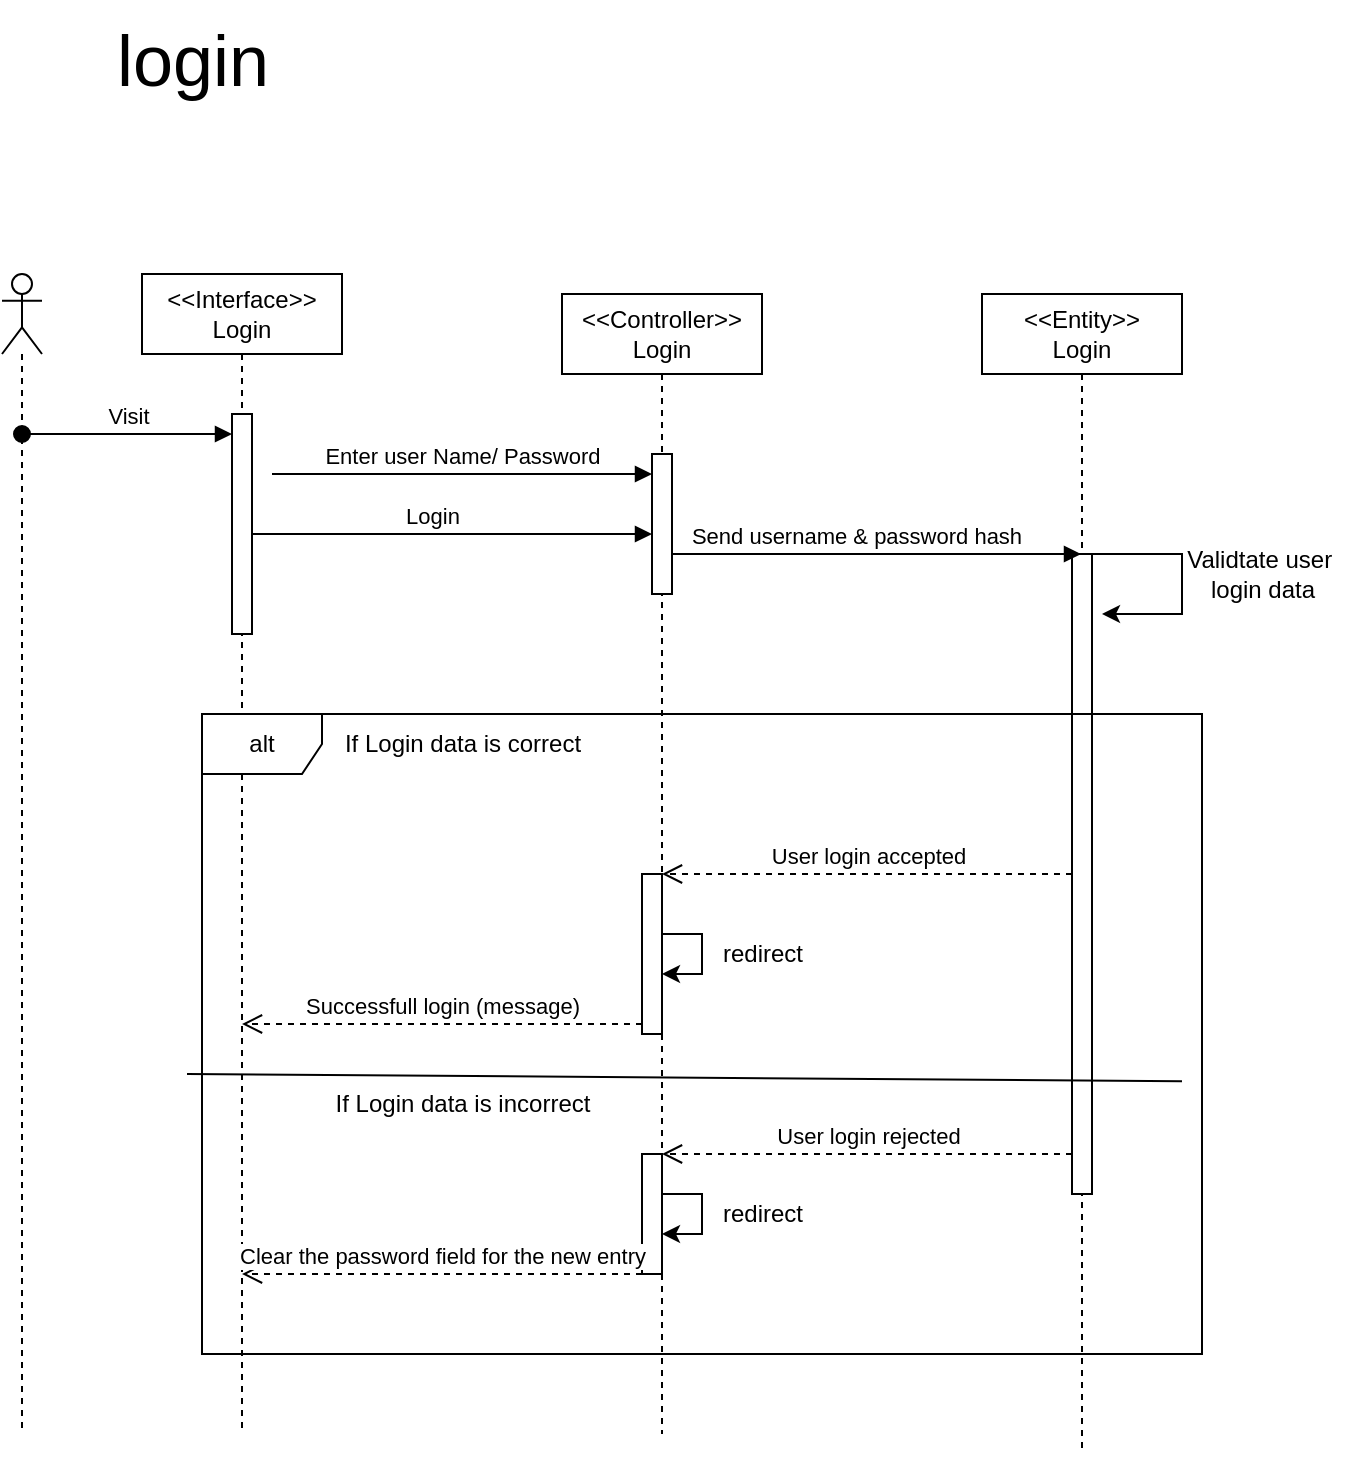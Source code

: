 <mxfile version="24.7.17" pages="9">
  <diagram name="Page-1" id="2YBvvXClWsGukQMizWep">
    <mxGraphModel dx="1985" dy="955" grid="1" gridSize="10" guides="1" tooltips="1" connect="1" arrows="1" fold="1" page="1" pageScale="1" pageWidth="850" pageHeight="1100" math="0" shadow="0">
      <root>
        <mxCell id="0" />
        <mxCell id="1" parent="0" />
        <mxCell id="aM9ryv3xv72pqoxQDRHE-1" value="&amp;lt;&amp;lt;Interface&amp;gt;&amp;gt;&lt;div&gt;Login&lt;/div&gt;" style="shape=umlLifeline;perimeter=lifelinePerimeter;whiteSpace=wrap;html=1;container=0;dropTarget=0;collapsible=0;recursiveResize=0;outlineConnect=0;portConstraint=eastwest;newEdgeStyle={&quot;edgeStyle&quot;:&quot;elbowEdgeStyle&quot;,&quot;elbow&quot;:&quot;vertical&quot;,&quot;curved&quot;:0,&quot;rounded&quot;:0};" parent="1" vertex="1">
          <mxGeometry x="180" y="270" width="100" height="580" as="geometry" />
        </mxCell>
        <mxCell id="aM9ryv3xv72pqoxQDRHE-2" value="" style="html=1;points=[];perimeter=orthogonalPerimeter;outlineConnect=0;targetShapes=umlLifeline;portConstraint=eastwest;newEdgeStyle={&quot;edgeStyle&quot;:&quot;elbowEdgeStyle&quot;,&quot;elbow&quot;:&quot;vertical&quot;,&quot;curved&quot;:0,&quot;rounded&quot;:0};" parent="aM9ryv3xv72pqoxQDRHE-1" vertex="1">
          <mxGeometry x="45" y="70" width="10" height="110" as="geometry" />
        </mxCell>
        <mxCell id="aM9ryv3xv72pqoxQDRHE-5" value="&amp;lt;&amp;lt;Controller&amp;gt;&amp;gt;&lt;div&gt;Login&lt;/div&gt;" style="shape=umlLifeline;perimeter=lifelinePerimeter;whiteSpace=wrap;html=1;container=0;dropTarget=0;collapsible=0;recursiveResize=0;outlineConnect=0;portConstraint=eastwest;newEdgeStyle={&quot;edgeStyle&quot;:&quot;elbowEdgeStyle&quot;,&quot;elbow&quot;:&quot;vertical&quot;,&quot;curved&quot;:0,&quot;rounded&quot;:0};" parent="1" vertex="1">
          <mxGeometry x="390" y="280" width="100" height="570" as="geometry" />
        </mxCell>
        <mxCell id="aM9ryv3xv72pqoxQDRHE-6" value="&lt;span style=&quot;color: rgba(0, 0, 0, 0); font-family: monospace; font-size: 0px; text-align: start;&quot;&gt;%3CmxGraphModel%3E%3Croot%3E%3CmxCell%20id%3D%220%22%2F%3E%3CmxCell%20id%3D%221%22%20parent%3D%220%22%2F%3E%3CmxCell%20id%3D%222%22%20value%3D%22Login%22%20style%3D%22html%3D1%3BverticalAlign%3Dbottom%3BendArrow%3Dblock%3BedgeStyle%3DelbowEdgeStyle%3Belbow%3Dvertical%3Bcurved%3D0%3Brounded%3D0%3B%22%20edge%3D%221%22%20parent%3D%221%22%3E%3CmxGeometry%20x%3D%22-0.105%22%20relative%3D%221%22%20as%3D%22geometry%22%3E%3CmxPoint%20x%3D%22205%22%20y%3D%22160%22%20as%3D%22sourcePoint%22%2F%3E%3CArray%20as%3D%22points%22%3E%3CmxPoint%20x%3D%22300%22%20y%3D%22160%22%2F%3E%3C%2FArray%3E%3CmxPoint%20x%3D%22395%22%20y%3D%22160%22%20as%3D%22targetPoint%22%2F%3E%3CmxPoint%20as%3D%22offset%22%2F%3E%3C%2FmxGeometry%3E%3C%2FmxCell%3E%3C%2Froot%3E%3C%2FmxGraphModel%3E&lt;/span&gt;" style="html=1;points=[];perimeter=orthogonalPerimeter;outlineConnect=0;targetShapes=umlLifeline;portConstraint=eastwest;newEdgeStyle={&quot;edgeStyle&quot;:&quot;elbowEdgeStyle&quot;,&quot;elbow&quot;:&quot;vertical&quot;,&quot;curved&quot;:0,&quot;rounded&quot;:0};" parent="aM9ryv3xv72pqoxQDRHE-5" vertex="1">
          <mxGeometry x="45" y="80" width="10" height="70" as="geometry" />
        </mxCell>
        <mxCell id="aM9ryv3xv72pqoxQDRHE-7" value="Enter user Name/ Password" style="html=1;verticalAlign=bottom;endArrow=block;edgeStyle=elbowEdgeStyle;elbow=vertical;curved=0;rounded=0;" parent="1" edge="1">
          <mxGeometry relative="1" as="geometry">
            <mxPoint x="245.0" y="370" as="sourcePoint" />
            <Array as="points">
              <mxPoint x="250" y="370" />
            </Array>
            <mxPoint x="435" y="370" as="targetPoint" />
          </mxGeometry>
        </mxCell>
        <mxCell id="nFVy-DhmlmmS6isC8UW5-2" value="" style="shape=umlLifeline;perimeter=lifelinePerimeter;whiteSpace=wrap;html=1;container=1;dropTarget=0;collapsible=0;recursiveResize=0;outlineConnect=0;portConstraint=eastwest;newEdgeStyle={&quot;curved&quot;:0,&quot;rounded&quot;:0};participant=umlActor;" parent="1" vertex="1">
          <mxGeometry x="110" y="270" width="20" height="580" as="geometry" />
        </mxCell>
        <mxCell id="aM9ryv3xv72pqoxQDRHE-3" value="Visit" style="html=1;verticalAlign=bottom;startArrow=oval;endArrow=block;startSize=8;edgeStyle=elbowEdgeStyle;elbow=vertical;curved=0;rounded=0;" parent="1" source="nFVy-DhmlmmS6isC8UW5-2" target="aM9ryv3xv72pqoxQDRHE-2" edge="1">
          <mxGeometry relative="1" as="geometry">
            <mxPoint x="175" y="340" as="sourcePoint" />
            <Array as="points">
              <mxPoint x="180" y="350" />
            </Array>
          </mxGeometry>
        </mxCell>
        <mxCell id="nFVy-DhmlmmS6isC8UW5-4" value="&amp;lt;&amp;lt;Entity&amp;gt;&amp;gt;&lt;div&gt;Login&lt;/div&gt;" style="shape=umlLifeline;perimeter=lifelinePerimeter;whiteSpace=wrap;html=1;container=1;dropTarget=0;collapsible=0;recursiveResize=0;outlineConnect=0;portConstraint=eastwest;newEdgeStyle={&quot;curved&quot;:0,&quot;rounded&quot;:0};" parent="1" vertex="1">
          <mxGeometry x="600" y="280" width="100" height="580" as="geometry" />
        </mxCell>
        <mxCell id="aM9ryv3xv72pqoxQDRHE-4" value="" style="html=1;points=[];perimeter=orthogonalPerimeter;outlineConnect=0;targetShapes=umlLifeline;portConstraint=eastwest;newEdgeStyle={&quot;edgeStyle&quot;:&quot;elbowEdgeStyle&quot;,&quot;elbow&quot;:&quot;vertical&quot;,&quot;curved&quot;:0,&quot;rounded&quot;:0};" parent="nFVy-DhmlmmS6isC8UW5-4" vertex="1">
          <mxGeometry x="45" y="130" width="10" height="320" as="geometry" />
        </mxCell>
        <mxCell id="nFVy-DhmlmmS6isC8UW5-7" style="edgeStyle=elbowEdgeStyle;rounded=0;orthogonalLoop=1;jettySize=auto;html=1;elbow=vertical;curved=0;" parent="nFVy-DhmlmmS6isC8UW5-4" source="aM9ryv3xv72pqoxQDRHE-4" target="nFVy-DhmlmmS6isC8UW5-4" edge="1">
          <mxGeometry relative="1" as="geometry">
            <mxPoint x="120" y="180" as="targetPoint" />
            <Array as="points">
              <mxPoint x="70" y="130" />
            </Array>
          </mxGeometry>
        </mxCell>
        <mxCell id="nFVy-DhmlmmS6isC8UW5-15" value="" style="endArrow=classic;html=1;rounded=0;" parent="nFVy-DhmlmmS6isC8UW5-4" source="aM9ryv3xv72pqoxQDRHE-4" edge="1">
          <mxGeometry width="50" height="50" relative="1" as="geometry">
            <mxPoint x="60" y="150" as="sourcePoint" />
            <mxPoint x="60" y="160" as="targetPoint" />
            <Array as="points">
              <mxPoint x="60" y="130" />
              <mxPoint x="100" y="130" />
              <mxPoint x="100" y="160" />
              <mxPoint x="70" y="160" />
            </Array>
          </mxGeometry>
        </mxCell>
        <mxCell id="nFVy-DhmlmmS6isC8UW5-5" value="Login" style="html=1;verticalAlign=bottom;endArrow=block;edgeStyle=elbowEdgeStyle;elbow=vertical;curved=0;rounded=0;" parent="1" source="aM9ryv3xv72pqoxQDRHE-2" target="aM9ryv3xv72pqoxQDRHE-6" edge="1">
          <mxGeometry x="-0.105" relative="1" as="geometry">
            <mxPoint x="250.0" y="400" as="sourcePoint" />
            <Array as="points">
              <mxPoint x="340" y="400" />
            </Array>
            <mxPoint x="430" y="400" as="targetPoint" />
            <mxPoint as="offset" />
          </mxGeometry>
        </mxCell>
        <mxCell id="nFVy-DhmlmmS6isC8UW5-6" value="Send username &amp;amp; password hash" style="html=1;verticalAlign=bottom;endArrow=block;edgeStyle=elbowEdgeStyle;elbow=vertical;curved=0;rounded=0;" parent="1" source="aM9ryv3xv72pqoxQDRHE-6" target="nFVy-DhmlmmS6isC8UW5-4" edge="1">
          <mxGeometry x="-0.105" relative="1" as="geometry">
            <mxPoint x="420" y="410" as="sourcePoint" />
            <Array as="points">
              <mxPoint x="515" y="410" />
            </Array>
            <mxPoint x="610" y="410" as="targetPoint" />
            <mxPoint as="offset" />
          </mxGeometry>
        </mxCell>
        <mxCell id="nFVy-DhmlmmS6isC8UW5-9" value="Validtate user&amp;nbsp;&lt;div&gt;login data&lt;/div&gt;" style="text;html=1;align=center;verticalAlign=middle;resizable=0;points=[];autosize=1;strokeColor=none;fillColor=none;" parent="1" vertex="1">
          <mxGeometry x="690" y="400" width="100" height="40" as="geometry" />
        </mxCell>
        <mxCell id="nFVy-DhmlmmS6isC8UW5-10" value="alt" style="shape=umlFrame;whiteSpace=wrap;html=1;pointerEvents=0;" parent="1" vertex="1">
          <mxGeometry x="210" y="490" width="500" height="320" as="geometry" />
        </mxCell>
        <mxCell id="nFVy-DhmlmmS6isC8UW5-11" value="If Login data is correct" style="text;html=1;align=center;verticalAlign=middle;resizable=0;points=[];autosize=1;strokeColor=none;fillColor=none;" parent="1" vertex="1">
          <mxGeometry x="270" y="490" width="140" height="30" as="geometry" />
        </mxCell>
        <mxCell id="nFVy-DhmlmmS6isC8UW5-16" value="" style="endArrow=none;html=1;rounded=0;exitX=0.001;exitY=0.799;exitDx=0;exitDy=0;exitPerimeter=0;entryX=0.996;entryY=0.812;entryDx=0;entryDy=0;entryPerimeter=0;" parent="1" edge="1">
          <mxGeometry width="50" height="50" relative="1" as="geometry">
            <mxPoint x="202.5" y="670" as="sourcePoint" />
            <mxPoint x="700" y="673.64" as="targetPoint" />
          </mxGeometry>
        </mxCell>
        <mxCell id="nFVy-DhmlmmS6isC8UW5-19" value="User login accepted" style="html=1;verticalAlign=bottom;endArrow=open;dashed=1;endSize=8;curved=0;rounded=0;" parent="1" source="aM9ryv3xv72pqoxQDRHE-4" target="aM9ryv3xv72pqoxQDRHE-5" edge="1">
          <mxGeometry relative="1" as="geometry">
            <mxPoint x="590" y="550" as="sourcePoint" />
            <mxPoint x="510" y="550" as="targetPoint" />
          </mxGeometry>
        </mxCell>
        <mxCell id="nFVy-DhmlmmS6isC8UW5-20" value="" style="html=1;points=[[0,0,0,0,5],[0,1,0,0,-5],[1,0,0,0,5],[1,1,0,0,-5]];perimeter=orthogonalPerimeter;outlineConnect=0;targetShapes=umlLifeline;portConstraint=eastwest;newEdgeStyle={&quot;curved&quot;:0,&quot;rounded&quot;:0};" parent="1" vertex="1">
          <mxGeometry x="430" y="570" width="10" height="80" as="geometry" />
        </mxCell>
        <mxCell id="nFVy-DhmlmmS6isC8UW5-21" value="" style="endArrow=classic;html=1;rounded=0;" parent="1" source="nFVy-DhmlmmS6isC8UW5-20" target="nFVy-DhmlmmS6isC8UW5-20" edge="1">
          <mxGeometry width="50" height="50" relative="1" as="geometry">
            <mxPoint x="440" y="610" as="sourcePoint" />
            <mxPoint x="490" y="560" as="targetPoint" />
          </mxGeometry>
        </mxCell>
        <mxCell id="nFVy-DhmlmmS6isC8UW5-22" value="redirect" style="text;html=1;align=center;verticalAlign=middle;resizable=0;points=[];autosize=1;strokeColor=none;fillColor=none;" parent="1" vertex="1">
          <mxGeometry x="460" y="595" width="60" height="30" as="geometry" />
        </mxCell>
        <mxCell id="nFVy-DhmlmmS6isC8UW5-23" value="Successfull login (message)" style="html=1;verticalAlign=bottom;endArrow=open;dashed=1;endSize=8;curved=0;rounded=0;exitX=0;exitY=1;exitDx=0;exitDy=-5;exitPerimeter=0;" parent="1" source="nFVy-DhmlmmS6isC8UW5-20" target="aM9ryv3xv72pqoxQDRHE-1" edge="1">
          <mxGeometry relative="1" as="geometry">
            <mxPoint x="430" y="630" as="sourcePoint" />
            <mxPoint x="350" y="630" as="targetPoint" />
          </mxGeometry>
        </mxCell>
        <mxCell id="nFVy-DhmlmmS6isC8UW5-24" value="" style="html=1;points=[[0,0,0,0,5],[0,1,0,0,-5],[1,0,0,0,5],[1,1,0,0,-5]];perimeter=orthogonalPerimeter;outlineConnect=0;targetShapes=umlLifeline;portConstraint=eastwest;newEdgeStyle={&quot;curved&quot;:0,&quot;rounded&quot;:0};" parent="1" vertex="1">
          <mxGeometry x="430" y="710" width="10" height="60" as="geometry" />
        </mxCell>
        <mxCell id="nFVy-DhmlmmS6isC8UW5-25" value="User login rejected" style="html=1;verticalAlign=bottom;endArrow=open;dashed=1;endSize=8;curved=0;rounded=0;" parent="1" source="aM9ryv3xv72pqoxQDRHE-4" target="nFVy-DhmlmmS6isC8UW5-24" edge="1">
          <mxGeometry relative="1" as="geometry">
            <mxPoint x="640" y="710" as="sourcePoint" />
            <mxPoint x="560" y="710" as="targetPoint" />
          </mxGeometry>
        </mxCell>
        <mxCell id="nFVy-DhmlmmS6isC8UW5-26" value="" style="endArrow=classic;html=1;rounded=0;" parent="1" source="nFVy-DhmlmmS6isC8UW5-24" target="nFVy-DhmlmmS6isC8UW5-24" edge="1">
          <mxGeometry width="50" height="50" relative="1" as="geometry">
            <mxPoint x="470" y="780" as="sourcePoint" />
            <mxPoint x="520" y="730" as="targetPoint" />
          </mxGeometry>
        </mxCell>
        <mxCell id="nFVy-DhmlmmS6isC8UW5-27" value="redirect" style="text;html=1;align=center;verticalAlign=middle;resizable=0;points=[];autosize=1;strokeColor=none;fillColor=none;" parent="1" vertex="1">
          <mxGeometry x="460" y="725" width="60" height="30" as="geometry" />
        </mxCell>
        <mxCell id="nFVy-DhmlmmS6isC8UW5-28" value="Clear the password field for the new entry" style="html=1;verticalAlign=bottom;endArrow=open;dashed=1;endSize=8;curved=0;rounded=0;exitX=0;exitY=1;exitDx=0;exitDy=-5;exitPerimeter=0;" parent="1" target="aM9ryv3xv72pqoxQDRHE-1" edge="1">
          <mxGeometry relative="1" as="geometry">
            <mxPoint x="430" y="770" as="sourcePoint" />
            <mxPoint x="240" y="770" as="targetPoint" />
          </mxGeometry>
        </mxCell>
        <mxCell id="nFVy-DhmlmmS6isC8UW5-29" value="If Login data is incorrect" style="text;html=1;align=center;verticalAlign=middle;resizable=0;points=[];autosize=1;strokeColor=none;fillColor=none;" parent="1" vertex="1">
          <mxGeometry x="265" y="670" width="150" height="30" as="geometry" />
        </mxCell>
        <mxCell id="3EgfcFbE505DxNgFuQgI-1" value="&lt;font style=&quot;font-size: 36px;&quot;&gt;login&lt;/font&gt;" style="text;html=1;align=center;verticalAlign=middle;resizable=0;points=[];autosize=1;strokeColor=none;fillColor=none;" parent="1" vertex="1">
          <mxGeometry x="155" y="133" width="100" height="60" as="geometry" />
        </mxCell>
      </root>
    </mxGraphModel>
  </diagram>
  <diagram id="sUUkqwbzeEKJyMlsIhj0" name="Page-2">
    <mxGraphModel dx="662" dy="318" grid="1" gridSize="10" guides="1" tooltips="1" connect="1" arrows="1" fold="1" page="1" pageScale="1" pageWidth="850" pageHeight="1100" math="0" shadow="0">
      <root>
        <mxCell id="0" />
        <mxCell id="1" parent="0" />
        <mxCell id="rMHUnX2Dxre-3EdNWALj-1" value="&amp;lt;&amp;lt;Interface&amp;gt;&amp;gt;&lt;div&gt;Create Account&lt;/div&gt;" style="shape=umlLifeline;perimeter=lifelinePerimeter;whiteSpace=wrap;html=1;container=0;dropTarget=0;collapsible=0;recursiveResize=0;outlineConnect=0;portConstraint=eastwest;newEdgeStyle={&quot;edgeStyle&quot;:&quot;elbowEdgeStyle&quot;,&quot;elbow&quot;:&quot;vertical&quot;,&quot;curved&quot;:0,&quot;rounded&quot;:0};" vertex="1" parent="1">
          <mxGeometry x="180" y="270" width="100" height="580" as="geometry" />
        </mxCell>
        <mxCell id="rMHUnX2Dxre-3EdNWALj-2" value="" style="html=1;points=[];perimeter=orthogonalPerimeter;outlineConnect=0;targetShapes=umlLifeline;portConstraint=eastwest;newEdgeStyle={&quot;edgeStyle&quot;:&quot;elbowEdgeStyle&quot;,&quot;elbow&quot;:&quot;vertical&quot;,&quot;curved&quot;:0,&quot;rounded&quot;:0};" vertex="1" parent="rMHUnX2Dxre-3EdNWALj-1">
          <mxGeometry x="45" y="70" width="10" height="160" as="geometry" />
        </mxCell>
        <mxCell id="rMHUnX2Dxre-3EdNWALj-3" value="&amp;lt;&amp;lt;Controller&amp;gt;&amp;gt;&lt;div&gt;Create Account&lt;/div&gt;" style="shape=umlLifeline;perimeter=lifelinePerimeter;whiteSpace=wrap;html=1;container=0;dropTarget=0;collapsible=0;recursiveResize=0;outlineConnect=0;portConstraint=eastwest;newEdgeStyle={&quot;edgeStyle&quot;:&quot;elbowEdgeStyle&quot;,&quot;elbow&quot;:&quot;vertical&quot;,&quot;curved&quot;:0,&quot;rounded&quot;:0};" vertex="1" parent="1">
          <mxGeometry x="390" y="280" width="100" height="570" as="geometry" />
        </mxCell>
        <mxCell id="rMHUnX2Dxre-3EdNWALj-4" value="&lt;span style=&quot;color: rgba(0, 0, 0, 0); font-family: monospace; font-size: 0px; text-align: start;&quot;&gt;%3CmxGraphModel%3E%3Croot%3E%3CmxCell%20id%3D%220%22%2F%3E%3CmxCell%20id%3D%221%22%20parent%3D%220%22%2F%3E%3CmxCell%20id%3D%222%22%20value%3D%22Login%22%20style%3D%22html%3D1%3BverticalAlign%3Dbottom%3BendArrow%3Dblock%3BedgeStyle%3DelbowEdgeStyle%3Belbow%3Dvertical%3Bcurved%3D0%3Brounded%3D0%3B%22%20edge%3D%221%22%20parent%3D%221%22%3E%3CmxGeometry%20x%3D%22-0.105%22%20relative%3D%221%22%20as%3D%22geometry%22%3E%3CmxPoint%20x%3D%22205%22%20y%3D%22160%22%20as%3D%22sourcePoint%22%2F%3E%3CArray%20as%3D%22points%22%3E%3CmxPoint%20x%3D%22300%22%20y%3D%22160%22%2F%3E%3C%2FArray%3E%3CmxPoint%20x%3D%22395%22%20y%3D%22160%22%20as%3D%22targetPoint%22%2F%3E%3CmxPoint%20as%3D%22offset%22%2F%3E%3C%2FmxGeometry%3E%3C%2FmxCell%3E%3C%2Froot%3E%3C%2FmxGraphModel%3E&lt;/span&gt;" style="html=1;points=[];perimeter=orthogonalPerimeter;outlineConnect=0;targetShapes=umlLifeline;portConstraint=eastwest;newEdgeStyle={&quot;edgeStyle&quot;:&quot;elbowEdgeStyle&quot;,&quot;elbow&quot;:&quot;vertical&quot;,&quot;curved&quot;:0,&quot;rounded&quot;:0};" vertex="1" parent="rMHUnX2Dxre-3EdNWALj-3">
          <mxGeometry x="45" y="80" width="10" height="330" as="geometry" />
        </mxCell>
        <mxCell id="rMHUnX2Dxre-3EdNWALj-5" value="Check username availability" style="html=1;verticalAlign=bottom;endArrow=block;edgeStyle=elbowEdgeStyle;elbow=vertical;curved=0;rounded=0;" edge="1" parent="1" source="rMHUnX2Dxre-3EdNWALj-2">
          <mxGeometry relative="1" as="geometry">
            <mxPoint x="245.0" y="390" as="sourcePoint" />
            <Array as="points" />
            <mxPoint x="435" y="390" as="targetPoint" />
            <mxPoint as="offset" />
          </mxGeometry>
        </mxCell>
        <mxCell id="rMHUnX2Dxre-3EdNWALj-6" value="" style="shape=umlLifeline;perimeter=lifelinePerimeter;whiteSpace=wrap;html=1;container=1;dropTarget=0;collapsible=0;recursiveResize=0;outlineConnect=0;portConstraint=eastwest;newEdgeStyle={&quot;curved&quot;:0,&quot;rounded&quot;:0};participant=umlActor;size=40;" vertex="1" parent="1">
          <mxGeometry x="60" y="270" width="20" height="580" as="geometry" />
        </mxCell>
        <mxCell id="rMHUnX2Dxre-3EdNWALj-7" value="Customer/Owner/Worker" style="html=1;verticalAlign=bottom;startArrow=oval;endArrow=block;startSize=8;edgeStyle=elbowEdgeStyle;elbow=vertical;curved=0;rounded=0;" edge="1" parent="1" source="rMHUnX2Dxre-3EdNWALj-6" target="rMHUnX2Dxre-3EdNWALj-2">
          <mxGeometry x="-0.991" y="20" relative="1" as="geometry">
            <mxPoint x="175" y="340" as="sourcePoint" />
            <Array as="points">
              <mxPoint x="180" y="350" />
            </Array>
            <mxPoint as="offset" />
          </mxGeometry>
        </mxCell>
        <mxCell id="rMHUnX2Dxre-3EdNWALj-8" value="&amp;lt;&amp;lt;Entity&amp;gt;&amp;gt;&lt;div&gt;Create Account&lt;/div&gt;" style="shape=umlLifeline;perimeter=lifelinePerimeter;whiteSpace=wrap;html=1;container=1;dropTarget=0;collapsible=0;recursiveResize=0;outlineConnect=0;portConstraint=eastwest;newEdgeStyle={&quot;curved&quot;:0,&quot;rounded&quot;:0};" vertex="1" parent="1">
          <mxGeometry x="600" y="280" width="100" height="580" as="geometry" />
        </mxCell>
        <mxCell id="rMHUnX2Dxre-3EdNWALj-9" value="" style="html=1;points=[];perimeter=orthogonalPerimeter;outlineConnect=0;targetShapes=umlLifeline;portConstraint=eastwest;newEdgeStyle={&quot;edgeStyle&quot;:&quot;elbowEdgeStyle&quot;,&quot;elbow&quot;:&quot;vertical&quot;,&quot;curved&quot;:0,&quot;rounded&quot;:0};" vertex="1" parent="rMHUnX2Dxre-3EdNWALj-8">
          <mxGeometry x="45" y="130" width="10" height="320" as="geometry" />
        </mxCell>
        <mxCell id="rMHUnX2Dxre-3EdNWALj-13" value="Check if username exists" style="html=1;verticalAlign=bottom;endArrow=block;edgeStyle=elbowEdgeStyle;elbow=vertical;curved=0;rounded=0;" edge="1" parent="1" source="rMHUnX2Dxre-3EdNWALj-4" target="rMHUnX2Dxre-3EdNWALj-8">
          <mxGeometry x="-0.105" relative="1" as="geometry">
            <mxPoint x="420" y="410" as="sourcePoint" />
            <Array as="points">
              <mxPoint x="515" y="410" />
            </Array>
            <mxPoint x="610" y="410" as="targetPoint" />
            <mxPoint as="offset" />
          </mxGeometry>
        </mxCell>
        <mxCell id="rMHUnX2Dxre-3EdNWALj-29" value="Show from" style="html=1;verticalAlign=bottom;endArrow=open;dashed=1;endSize=8;curved=0;rounded=0;" edge="1" parent="1">
          <mxGeometry relative="1" as="geometry">
            <mxPoint x="220" y="390" as="sourcePoint" />
            <mxPoint x="69.5" y="390" as="targetPoint" />
            <Array as="points">
              <mxPoint x="150" y="390" />
            </Array>
          </mxGeometry>
        </mxCell>
        <mxCell id="rMHUnX2Dxre-3EdNWALj-30" value="Enter Detalis" style="html=1;verticalAlign=bottom;endArrow=block;edgeStyle=elbowEdgeStyle;elbow=vertical;curved=0;rounded=0;" edge="1" parent="1">
          <mxGeometry x="0.067" relative="1" as="geometry">
            <mxPoint x="70.0" y="430" as="sourcePoint" />
            <Array as="points">
              <mxPoint x="75" y="430" />
            </Array>
            <mxPoint x="220" y="430" as="targetPoint" />
            <mxPoint as="offset" />
          </mxGeometry>
        </mxCell>
        <mxCell id="rMHUnX2Dxre-3EdNWALj-31" value="return user name avalibility Status" style="html=1;verticalAlign=bottom;endArrow=open;dashed=1;endSize=8;curved=0;rounded=0;" edge="1" parent="1">
          <mxGeometry relative="1" as="geometry">
            <mxPoint x="640" y="440" as="sourcePoint" />
            <mxPoint x="450" y="440" as="targetPoint" />
          </mxGeometry>
        </mxCell>
        <mxCell id="rMHUnX2Dxre-3EdNWALj-32" value="alt" style="shape=umlFrame;whiteSpace=wrap;html=1;pointerEvents=0;" vertex="1" parent="1">
          <mxGeometry x="190" y="460" width="300" height="200" as="geometry" />
        </mxCell>
        <mxCell id="rMHUnX2Dxre-3EdNWALj-33" value="" style="endArrow=none;html=1;rounded=0;exitX=0.006;exitY=0.509;exitDx=0;exitDy=0;exitPerimeter=0;entryX=0.999;entryY=0.513;entryDx=0;entryDy=0;entryPerimeter=0;" edge="1" parent="1" source="rMHUnX2Dxre-3EdNWALj-32" target="rMHUnX2Dxre-3EdNWALj-32">
          <mxGeometry width="50" height="50" relative="1" as="geometry">
            <mxPoint x="220" y="590" as="sourcePoint" />
            <mxPoint x="270" y="540" as="targetPoint" />
          </mxGeometry>
        </mxCell>
        <mxCell id="rMHUnX2Dxre-3EdNWALj-34" value="User name avaliable" style="text;html=1;align=center;verticalAlign=middle;whiteSpace=wrap;rounded=0;" vertex="1" parent="1">
          <mxGeometry x="250" y="460" width="150" height="30" as="geometry" />
        </mxCell>
        <mxCell id="rMHUnX2Dxre-3EdNWALj-35" value="User name unavaliable" style="text;html=1;align=center;verticalAlign=middle;whiteSpace=wrap;rounded=0;" vertex="1" parent="1">
          <mxGeometry x="250" y="560" width="150" height="30" as="geometry" />
        </mxCell>
        <mxCell id="rMHUnX2Dxre-3EdNWALj-36" value="" style="endArrow=classic;html=1;rounded=0;" edge="1" parent="1">
          <mxGeometry width="50" height="50" relative="1" as="geometry">
            <mxPoint x="439.5" y="520.0" as="sourcePoint" />
            <mxPoint x="229.548" y="520.0" as="targetPoint" />
          </mxGeometry>
        </mxCell>
        <mxCell id="rMHUnX2Dxre-3EdNWALj-38" value="Set User Name" style="text;html=1;align=center;verticalAlign=middle;whiteSpace=wrap;rounded=0;" vertex="1" parent="1">
          <mxGeometry x="285" y="500" width="105" height="30" as="geometry" />
        </mxCell>
        <mxCell id="rMHUnX2Dxre-3EdNWALj-39" value="" style="endArrow=classic;html=1;rounded=0;" edge="1" parent="1">
          <mxGeometry width="50" height="50" relative="1" as="geometry">
            <mxPoint x="439.95" y="620.0" as="sourcePoint" />
            <mxPoint x="229.998" y="620.0" as="targetPoint" />
          </mxGeometry>
        </mxCell>
        <mxCell id="rMHUnX2Dxre-3EdNWALj-40" value="Display error message" style="text;html=1;align=center;verticalAlign=middle;whiteSpace=wrap;rounded=0;" vertex="1" parent="1">
          <mxGeometry x="285.45" y="600" width="124.55" height="30" as="geometry" />
        </mxCell>
        <mxCell id="M4o3mDYoxtaL0rphMsgD-1" value="&lt;font style=&quot;font-size: 36px;&quot;&gt;Create Account&lt;/font&gt;" style="text;html=1;align=center;verticalAlign=middle;resizable=0;points=[];autosize=1;strokeColor=none;fillColor=none;" vertex="1" parent="1">
          <mxGeometry x="45" y="113" width="270" height="60" as="geometry" />
        </mxCell>
      </root>
    </mxGraphModel>
  </diagram>
  <diagram id="NNvLbl3_r-7E53InvQiO" name="Page-3">
    <mxGraphModel dx="1235" dy="731" grid="1" gridSize="10" guides="1" tooltips="1" connect="1" arrows="1" fold="1" page="1" pageScale="1" pageWidth="850" pageHeight="1100" math="0" shadow="0">
      <root>
        <mxCell id="0" />
        <mxCell id="1" parent="0" />
        <mxCell id="4CCrb3cTjyQDuFeUEFsz-1" value="&lt;font style=&quot;font-size: 24px;&quot;&gt;Place Order&lt;/font&gt;" style="text;html=1;align=center;verticalAlign=middle;resizable=0;points=[];autosize=1;strokeColor=none;fillColor=none;" parent="1" vertex="1">
          <mxGeometry x="340" y="130" width="150" height="40" as="geometry" />
        </mxCell>
        <mxCell id="aA_Xn7G3kcxAELFoPMfb-1" value="&amp;lt;&amp;lt;Interface&amp;gt;&amp;gt;&lt;div&gt;Place Order&lt;br&gt;&lt;/div&gt;" style="shape=umlLifeline;perimeter=lifelinePerimeter;whiteSpace=wrap;html=1;container=0;dropTarget=0;collapsible=0;recursiveResize=0;outlineConnect=0;portConstraint=eastwest;newEdgeStyle={&quot;edgeStyle&quot;:&quot;elbowEdgeStyle&quot;,&quot;elbow&quot;:&quot;vertical&quot;,&quot;curved&quot;:0,&quot;rounded&quot;:0};" parent="1" vertex="1">
          <mxGeometry x="180" y="270" width="100" height="580" as="geometry" />
        </mxCell>
        <mxCell id="aA_Xn7G3kcxAELFoPMfb-2" value="" style="html=1;points=[];perimeter=orthogonalPerimeter;outlineConnect=0;targetShapes=umlLifeline;portConstraint=eastwest;newEdgeStyle={&quot;edgeStyle&quot;:&quot;elbowEdgeStyle&quot;,&quot;elbow&quot;:&quot;vertical&quot;,&quot;curved&quot;:0,&quot;rounded&quot;:0};" parent="aA_Xn7G3kcxAELFoPMfb-1" vertex="1">
          <mxGeometry x="45" y="70" width="10" height="110" as="geometry" />
        </mxCell>
        <mxCell id="aA_Xn7G3kcxAELFoPMfb-3" value="&amp;lt;&amp;lt;Controller&amp;gt;&amp;gt;&lt;div&gt;Place Order&lt;br&gt;&lt;/div&gt;" style="shape=umlLifeline;perimeter=lifelinePerimeter;whiteSpace=wrap;html=1;container=0;dropTarget=0;collapsible=0;recursiveResize=0;outlineConnect=0;portConstraint=eastwest;newEdgeStyle={&quot;edgeStyle&quot;:&quot;elbowEdgeStyle&quot;,&quot;elbow&quot;:&quot;vertical&quot;,&quot;curved&quot;:0,&quot;rounded&quot;:0};" parent="1" vertex="1">
          <mxGeometry x="390" y="280" width="100" height="570" as="geometry" />
        </mxCell>
        <mxCell id="aA_Xn7G3kcxAELFoPMfb-4" value="&lt;span style=&quot;color: rgba(0, 0, 0, 0); font-family: monospace; font-size: 0px; text-align: start;&quot;&gt;%3CmxGraphModel%3E%3Croot%3E%3CmxCell%20id%3D%220%22%2F%3E%3CmxCell%20id%3D%221%22%20parent%3D%220%22%2F%3E%3CmxCell%20id%3D%222%22%20value%3D%22Login%22%20style%3D%22html%3D1%3BverticalAlign%3Dbottom%3BendArrow%3Dblock%3BedgeStyle%3DelbowEdgeStyle%3Belbow%3Dvertical%3Bcurved%3D0%3Brounded%3D0%3B%22%20edge%3D%221%22%20parent%3D%221%22%3E%3CmxGeometry%20x%3D%22-0.105%22%20relative%3D%221%22%20as%3D%22geometry%22%3E%3CmxPoint%20x%3D%22205%22%20y%3D%22160%22%20as%3D%22sourcePoint%22%2F%3E%3CArray%20as%3D%22points%22%3E%3CmxPoint%20x%3D%22300%22%20y%3D%22160%22%2F%3E%3C%2FArray%3E%3CmxPoint%20x%3D%22395%22%20y%3D%22160%22%20as%3D%22targetPoint%22%2F%3E%3CmxPoint%20as%3D%22offset%22%2F%3E%3C%2FmxGeometry%3E%3C%2FmxCell%3E%3C%2Froot%3E%3C%2FmxGraphModel%3E&lt;/span&gt;" style="html=1;points=[];perimeter=orthogonalPerimeter;outlineConnect=0;targetShapes=umlLifeline;portConstraint=eastwest;newEdgeStyle={&quot;edgeStyle&quot;:&quot;elbowEdgeStyle&quot;,&quot;elbow&quot;:&quot;vertical&quot;,&quot;curved&quot;:0,&quot;rounded&quot;:0};" parent="aA_Xn7G3kcxAELFoPMfb-3" vertex="1">
          <mxGeometry x="45" y="80" width="10" height="70" as="geometry" />
        </mxCell>
        <mxCell id="aA_Xn7G3kcxAELFoPMfb-5" value=" sends order details " style="html=1;verticalAlign=bottom;endArrow=block;edgeStyle=elbowEdgeStyle;elbow=vertical;curved=0;rounded=0;" parent="1" edge="1">
          <mxGeometry x="0.002" relative="1" as="geometry">
            <mxPoint x="245.0" y="370" as="sourcePoint" />
            <Array as="points">
              <mxPoint x="250" y="370" />
            </Array>
            <mxPoint x="435" y="370" as="targetPoint" />
            <mxPoint as="offset" />
          </mxGeometry>
        </mxCell>
        <mxCell id="aA_Xn7G3kcxAELFoPMfb-6" value="" style="shape=umlLifeline;perimeter=lifelinePerimeter;whiteSpace=wrap;html=1;container=1;dropTarget=0;collapsible=0;recursiveResize=0;outlineConnect=0;portConstraint=eastwest;newEdgeStyle={&quot;curved&quot;:0,&quot;rounded&quot;:0};participant=umlActor;size=40;" parent="1" vertex="1">
          <mxGeometry x="20" y="290" width="20" height="580" as="geometry" />
        </mxCell>
        <mxCell id="aA_Xn7G3kcxAELFoPMfb-7" value="selects items and places an order" style="html=1;verticalAlign=bottom;startArrow=oval;endArrow=block;startSize=8;edgeStyle=elbowEdgeStyle;elbow=vertical;curved=0;rounded=0;" parent="1" source="aA_Xn7G3kcxAELFoPMfb-6" target="aA_Xn7G3kcxAELFoPMfb-2" edge="1">
          <mxGeometry relative="1" as="geometry">
            <mxPoint x="175" y="340" as="sourcePoint" />
            <Array as="points">
              <mxPoint x="180" y="350" />
            </Array>
          </mxGeometry>
        </mxCell>
        <mxCell id="aA_Xn7G3kcxAELFoPMfb-8" value="&amp;lt;&amp;lt;Entity&amp;gt;&amp;gt;&lt;div&gt;Login&lt;/div&gt;" style="shape=umlLifeline;perimeter=lifelinePerimeter;whiteSpace=wrap;html=1;container=1;dropTarget=0;collapsible=0;recursiveResize=0;outlineConnect=0;portConstraint=eastwest;newEdgeStyle={&quot;curved&quot;:0,&quot;rounded&quot;:0};" parent="1" vertex="1">
          <mxGeometry x="600" y="280" width="100" height="580" as="geometry" />
        </mxCell>
        <mxCell id="aA_Xn7G3kcxAELFoPMfb-9" value="" style="html=1;points=[];perimeter=orthogonalPerimeter;outlineConnect=0;targetShapes=umlLifeline;portConstraint=eastwest;newEdgeStyle={&quot;edgeStyle&quot;:&quot;elbowEdgeStyle&quot;,&quot;elbow&quot;:&quot;vertical&quot;,&quot;curved&quot;:0,&quot;rounded&quot;:0};" parent="aA_Xn7G3kcxAELFoPMfb-8" vertex="1">
          <mxGeometry x="45" y="130" width="10" height="320" as="geometry" />
        </mxCell>
        <mxCell id="aA_Xn7G3kcxAELFoPMfb-10" style="edgeStyle=elbowEdgeStyle;rounded=0;orthogonalLoop=1;jettySize=auto;html=1;elbow=vertical;curved=0;" parent="aA_Xn7G3kcxAELFoPMfb-8" source="aA_Xn7G3kcxAELFoPMfb-9" target="aA_Xn7G3kcxAELFoPMfb-8" edge="1">
          <mxGeometry relative="1" as="geometry">
            <mxPoint x="120" y="180" as="targetPoint" />
            <Array as="points">
              <mxPoint x="70" y="130" />
            </Array>
          </mxGeometry>
        </mxCell>
        <mxCell id="aA_Xn7G3kcxAELFoPMfb-11" value="" style="endArrow=classic;html=1;rounded=0;" parent="aA_Xn7G3kcxAELFoPMfb-8" source="aA_Xn7G3kcxAELFoPMfb-9" edge="1">
          <mxGeometry width="50" height="50" relative="1" as="geometry">
            <mxPoint x="60" y="150" as="sourcePoint" />
            <mxPoint x="60" y="160" as="targetPoint" />
            <Array as="points">
              <mxPoint x="60" y="130" />
              <mxPoint x="100" y="130" />
              <mxPoint x="100" y="160" />
              <mxPoint x="70" y="160" />
            </Array>
          </mxGeometry>
        </mxCell>
        <mxCell id="aA_Xn7G3kcxAELFoPMfb-12" value="Login" style="html=1;verticalAlign=bottom;endArrow=block;edgeStyle=elbowEdgeStyle;elbow=vertical;curved=0;rounded=0;" parent="1" source="aA_Xn7G3kcxAELFoPMfb-2" target="aA_Xn7G3kcxAELFoPMfb-4" edge="1">
          <mxGeometry x="-0.105" relative="1" as="geometry">
            <mxPoint x="250.0" y="400" as="sourcePoint" />
            <Array as="points">
              <mxPoint x="340" y="400" />
            </Array>
            <mxPoint x="430" y="400" as="targetPoint" />
            <mxPoint as="offset" />
          </mxGeometry>
        </mxCell>
        <mxCell id="aA_Xn7G3kcxAELFoPMfb-13" value="Send username &amp;amp; password hash" style="html=1;verticalAlign=bottom;endArrow=block;edgeStyle=elbowEdgeStyle;elbow=vertical;curved=0;rounded=0;" parent="1" source="aA_Xn7G3kcxAELFoPMfb-4" target="aA_Xn7G3kcxAELFoPMfb-8" edge="1">
          <mxGeometry x="-0.105" relative="1" as="geometry">
            <mxPoint x="420" y="410" as="sourcePoint" />
            <Array as="points">
              <mxPoint x="515" y="410" />
            </Array>
            <mxPoint x="610" y="410" as="targetPoint" />
            <mxPoint as="offset" />
          </mxGeometry>
        </mxCell>
        <mxCell id="aA_Xn7G3kcxAELFoPMfb-14" value="Validtate user&amp;nbsp;&lt;div&gt;login data&lt;/div&gt;" style="text;html=1;align=center;verticalAlign=middle;resizable=0;points=[];autosize=1;strokeColor=none;fillColor=none;" parent="1" vertex="1">
          <mxGeometry x="690" y="400" width="100" height="40" as="geometry" />
        </mxCell>
        <mxCell id="aA_Xn7G3kcxAELFoPMfb-15" value="alt" style="shape=umlFrame;whiteSpace=wrap;html=1;pointerEvents=0;" parent="1" vertex="1">
          <mxGeometry x="210" y="490" width="500" height="320" as="geometry" />
        </mxCell>
        <mxCell id="aA_Xn7G3kcxAELFoPMfb-16" value="If Login data is correct" style="text;html=1;align=center;verticalAlign=middle;resizable=0;points=[];autosize=1;strokeColor=none;fillColor=none;" parent="1" vertex="1">
          <mxGeometry x="270" y="490" width="140" height="30" as="geometry" />
        </mxCell>
        <mxCell id="aA_Xn7G3kcxAELFoPMfb-17" value="" style="endArrow=none;html=1;rounded=0;exitX=0.001;exitY=0.799;exitDx=0;exitDy=0;exitPerimeter=0;entryX=0.996;entryY=0.812;entryDx=0;entryDy=0;entryPerimeter=0;" parent="1" edge="1">
          <mxGeometry width="50" height="50" relative="1" as="geometry">
            <mxPoint x="202.5" y="670" as="sourcePoint" />
            <mxPoint x="700" y="673.64" as="targetPoint" />
          </mxGeometry>
        </mxCell>
        <mxCell id="aA_Xn7G3kcxAELFoPMfb-18" value="User login accepted" style="html=1;verticalAlign=bottom;endArrow=open;dashed=1;endSize=8;curved=0;rounded=0;" parent="1" source="aA_Xn7G3kcxAELFoPMfb-9" target="aA_Xn7G3kcxAELFoPMfb-3" edge="1">
          <mxGeometry relative="1" as="geometry">
            <mxPoint x="590" y="550" as="sourcePoint" />
            <mxPoint x="510" y="550" as="targetPoint" />
          </mxGeometry>
        </mxCell>
        <mxCell id="aA_Xn7G3kcxAELFoPMfb-19" value="" style="html=1;points=[[0,0,0,0,5],[0,1,0,0,-5],[1,0,0,0,5],[1,1,0,0,-5]];perimeter=orthogonalPerimeter;outlineConnect=0;targetShapes=umlLifeline;portConstraint=eastwest;newEdgeStyle={&quot;curved&quot;:0,&quot;rounded&quot;:0};" parent="1" vertex="1">
          <mxGeometry x="430" y="570" width="10" height="80" as="geometry" />
        </mxCell>
        <mxCell id="aA_Xn7G3kcxAELFoPMfb-20" value="" style="endArrow=classic;html=1;rounded=0;" parent="1" source="aA_Xn7G3kcxAELFoPMfb-19" target="aA_Xn7G3kcxAELFoPMfb-19" edge="1">
          <mxGeometry width="50" height="50" relative="1" as="geometry">
            <mxPoint x="440" y="610" as="sourcePoint" />
            <mxPoint x="490" y="560" as="targetPoint" />
          </mxGeometry>
        </mxCell>
        <mxCell id="aA_Xn7G3kcxAELFoPMfb-21" value="redirect" style="text;html=1;align=center;verticalAlign=middle;resizable=0;points=[];autosize=1;strokeColor=none;fillColor=none;" parent="1" vertex="1">
          <mxGeometry x="460" y="595" width="60" height="30" as="geometry" />
        </mxCell>
        <mxCell id="aA_Xn7G3kcxAELFoPMfb-22" value="Successfull login (message)" style="html=1;verticalAlign=bottom;endArrow=open;dashed=1;endSize=8;curved=0;rounded=0;exitX=0;exitY=1;exitDx=0;exitDy=-5;exitPerimeter=0;" parent="1" source="aA_Xn7G3kcxAELFoPMfb-19" target="aA_Xn7G3kcxAELFoPMfb-1" edge="1">
          <mxGeometry relative="1" as="geometry">
            <mxPoint x="430" y="630" as="sourcePoint" />
            <mxPoint x="350" y="630" as="targetPoint" />
          </mxGeometry>
        </mxCell>
        <mxCell id="aA_Xn7G3kcxAELFoPMfb-23" value="" style="html=1;points=[[0,0,0,0,5],[0,1,0,0,-5],[1,0,0,0,5],[1,1,0,0,-5]];perimeter=orthogonalPerimeter;outlineConnect=0;targetShapes=umlLifeline;portConstraint=eastwest;newEdgeStyle={&quot;curved&quot;:0,&quot;rounded&quot;:0};" parent="1" vertex="1">
          <mxGeometry x="430" y="710" width="10" height="60" as="geometry" />
        </mxCell>
        <mxCell id="aA_Xn7G3kcxAELFoPMfb-24" value="User login rejected" style="html=1;verticalAlign=bottom;endArrow=open;dashed=1;endSize=8;curved=0;rounded=0;" parent="1" source="aA_Xn7G3kcxAELFoPMfb-9" target="aA_Xn7G3kcxAELFoPMfb-23" edge="1">
          <mxGeometry relative="1" as="geometry">
            <mxPoint x="640" y="710" as="sourcePoint" />
            <mxPoint x="560" y="710" as="targetPoint" />
          </mxGeometry>
        </mxCell>
        <mxCell id="aA_Xn7G3kcxAELFoPMfb-25" value="" style="endArrow=classic;html=1;rounded=0;" parent="1" source="aA_Xn7G3kcxAELFoPMfb-23" target="aA_Xn7G3kcxAELFoPMfb-23" edge="1">
          <mxGeometry width="50" height="50" relative="1" as="geometry">
            <mxPoint x="470" y="780" as="sourcePoint" />
            <mxPoint x="520" y="730" as="targetPoint" />
          </mxGeometry>
        </mxCell>
        <mxCell id="aA_Xn7G3kcxAELFoPMfb-26" value="redirect" style="text;html=1;align=center;verticalAlign=middle;resizable=0;points=[];autosize=1;strokeColor=none;fillColor=none;" parent="1" vertex="1">
          <mxGeometry x="460" y="725" width="60" height="30" as="geometry" />
        </mxCell>
        <mxCell id="aA_Xn7G3kcxAELFoPMfb-27" value="Clear the password field for the new entry" style="html=1;verticalAlign=bottom;endArrow=open;dashed=1;endSize=8;curved=0;rounded=0;exitX=0;exitY=1;exitDx=0;exitDy=-5;exitPerimeter=0;" parent="1" target="aA_Xn7G3kcxAELFoPMfb-1" edge="1">
          <mxGeometry relative="1" as="geometry">
            <mxPoint x="430" y="770" as="sourcePoint" />
            <mxPoint x="240" y="770" as="targetPoint" />
          </mxGeometry>
        </mxCell>
        <mxCell id="aA_Xn7G3kcxAELFoPMfb-28" value="If Login data is incorrect" style="text;html=1;align=center;verticalAlign=middle;resizable=0;points=[];autosize=1;strokeColor=none;fillColor=none;" parent="1" vertex="1">
          <mxGeometry x="265" y="670" width="150" height="30" as="geometry" />
        </mxCell>
        <mxCell id="aA_Xn7G3kcxAELFoPMfb-29" value="Customer" style="text;html=1;align=center;verticalAlign=middle;resizable=0;points=[];autosize=1;strokeColor=none;fillColor=none;" parent="1" vertex="1">
          <mxGeometry x="80" y="300" width="80" height="30" as="geometry" />
        </mxCell>
      </root>
    </mxGraphModel>
  </diagram>
  <diagram id="j8DyqSEQeaSoG1EZgmKb" name="Page-4">
    <mxGraphModel grid="1" page="1" gridSize="10" guides="1" tooltips="1" connect="1" arrows="1" fold="1" pageScale="1" pageWidth="850" pageHeight="1100" math="0" shadow="0">
      <root>
        <mxCell id="0" />
        <mxCell id="1" parent="0" />
        <mxCell id="ZR5Aemub5WBAXj3BNcwu-1" value="&lt;font style=&quot;font-size: 18px;&quot;&gt;Work Destribution&lt;/font&gt;" style="text;html=1;align=center;verticalAlign=middle;resizable=0;points=[];autosize=1;strokeColor=none;fillColor=none;" parent="1" vertex="1">
          <mxGeometry x="290" y="190" width="170" height="40" as="geometry" />
        </mxCell>
        <mxCell id="pr92JK7oEtufWkA8BkMj-1" value="&amp;lt;&amp;lt;Interface&amp;gt;&amp;gt;&lt;div&gt;set work Destribution&lt;/div&gt;" style="shape=umlLifeline;perimeter=lifelinePerimeter;whiteSpace=wrap;html=1;container=0;dropTarget=0;collapsible=0;recursiveResize=0;outlineConnect=0;portConstraint=eastwest;newEdgeStyle={&quot;edgeStyle&quot;:&quot;elbowEdgeStyle&quot;,&quot;elbow&quot;:&quot;vertical&quot;,&quot;curved&quot;:0,&quot;rounded&quot;:0};" parent="1" vertex="1">
          <mxGeometry x="110" y="275" width="100" height="310" as="geometry" />
        </mxCell>
        <mxCell id="pr92JK7oEtufWkA8BkMj-2" value="" style="html=1;points=[];perimeter=orthogonalPerimeter;outlineConnect=0;targetShapes=umlLifeline;portConstraint=eastwest;newEdgeStyle={&quot;edgeStyle&quot;:&quot;elbowEdgeStyle&quot;,&quot;elbow&quot;:&quot;vertical&quot;,&quot;curved&quot;:0,&quot;rounded&quot;:0};" parent="pr92JK7oEtufWkA8BkMj-1" vertex="1">
          <mxGeometry x="45" y="70" width="10" height="140" as="geometry" />
        </mxCell>
        <mxCell id="pr92JK7oEtufWkA8BkMj-3" value="&amp;lt;&amp;lt;Controller&amp;gt;&amp;gt;&lt;div&gt;work Destribution&lt;/div&gt;" style="shape=umlLifeline;perimeter=lifelinePerimeter;whiteSpace=wrap;html=1;container=0;dropTarget=0;collapsible=0;recursiveResize=0;outlineConnect=0;portConstraint=eastwest;newEdgeStyle={&quot;edgeStyle&quot;:&quot;elbowEdgeStyle&quot;,&quot;elbow&quot;:&quot;vertical&quot;,&quot;curved&quot;:0,&quot;rounded&quot;:0};" parent="1" vertex="1">
          <mxGeometry x="315" y="275" width="100" height="310" as="geometry" />
        </mxCell>
        <mxCell id="pr92JK7oEtufWkA8BkMj-4" value="&lt;span style=&quot;color: rgba(0, 0, 0, 0); font-family: monospace; font-size: 0px; text-align: start;&quot;&gt;%3CmxGraphModel%3E%3Croot%3E%3CmxCell%20id%3D%220%22%2F%3E%3CmxCell%20id%3D%221%22%20parent%3D%220%22%2F%3E%3CmxCell%20id%3D%222%22%20value%3D%22Login%22%20style%3D%22html%3D1%3BverticalAlign%3Dbottom%3BendArrow%3Dblock%3BedgeStyle%3DelbowEdgeStyle%3Belbow%3Dvertical%3Bcurved%3D0%3Brounded%3D0%3B%22%20edge%3D%221%22%20parent%3D%221%22%3E%3CmxGeometry%20x%3D%22-0.105%22%20relative%3D%221%22%20as%3D%22geometry%22%3E%3CmxPoint%20x%3D%22205%22%20y%3D%22160%22%20as%3D%22sourcePoint%22%2F%3E%3CArray%20as%3D%22points%22%3E%3CmxPoint%20x%3D%22300%22%20y%3D%22160%22%2F%3E%3C%2FArray%3E%3CmxPoint%20x%3D%22395%22%20y%3D%22160%22%20as%3D%22targetPoint%22%2F%3E%3CmxPoint%20as%3D%22offset%22%2F%3E%3C%2FmxGeometry%3E%3C%2FmxCell%3E%3C%2Froot%3E%3C%2FmxGraphModel%3E&lt;/span&gt;" style="html=1;points=[];perimeter=orthogonalPerimeter;outlineConnect=0;targetShapes=umlLifeline;portConstraint=eastwest;newEdgeStyle={&quot;edgeStyle&quot;:&quot;elbowEdgeStyle&quot;,&quot;elbow&quot;:&quot;vertical&quot;,&quot;curved&quot;:0,&quot;rounded&quot;:0};" parent="pr92JK7oEtufWkA8BkMj-3" vertex="1">
          <mxGeometry x="45" y="130" width="10" height="70" as="geometry" />
        </mxCell>
        <mxCell id="pr92JK7oEtufWkA8BkMj-6" value="" style="shape=umlLifeline;perimeter=lifelinePerimeter;whiteSpace=wrap;html=1;container=1;dropTarget=0;collapsible=0;recursiveResize=0;outlineConnect=0;portConstraint=eastwest;newEdgeStyle={&quot;curved&quot;:0,&quot;rounded&quot;:0};participant=umlActor;" parent="1" vertex="1">
          <mxGeometry x="40" y="275" width="20" height="310" as="geometry" />
        </mxCell>
        <mxCell id="pr92JK7oEtufWkA8BkMj-7" value="assignTask" style="html=1;verticalAlign=bottom;startArrow=oval;endArrow=block;startSize=8;edgeStyle=elbowEdgeStyle;elbow=horizontal;curved=0;rounded=0;" parent="1" source="pr92JK7oEtufWkA8BkMj-6" target="pr92JK7oEtufWkA8BkMj-2" edge="1">
          <mxGeometry x="-0.006" relative="1" as="geometry">
            <mxPoint x="105" y="345" as="sourcePoint" />
            <Array as="points">
              <mxPoint x="110" y="355" />
            </Array>
            <mxPoint as="offset" />
          </mxGeometry>
        </mxCell>
        <mxCell id="pr92JK7oEtufWkA8BkMj-8" value="&amp;lt;&amp;lt;Entity&amp;gt;&amp;gt;&lt;div&gt;work Destribution&lt;/div&gt;" style="shape=umlLifeline;perimeter=lifelinePerimeter;whiteSpace=wrap;html=1;container=1;dropTarget=0;collapsible=0;recursiveResize=0;outlineConnect=0;portConstraint=eastwest;newEdgeStyle={&quot;curved&quot;:0,&quot;rounded&quot;:0};" parent="1" vertex="1">
          <mxGeometry x="530" y="275" width="100" height="310" as="geometry" />
        </mxCell>
        <mxCell id="pr92JK7oEtufWkA8BkMj-9" value="" style="html=1;points=[];perimeter=orthogonalPerimeter;outlineConnect=0;targetShapes=umlLifeline;portConstraint=eastwest;newEdgeStyle={&quot;edgeStyle&quot;:&quot;elbowEdgeStyle&quot;,&quot;elbow&quot;:&quot;vertical&quot;,&quot;curved&quot;:0,&quot;rounded&quot;:0};" parent="pr92JK7oEtufWkA8BkMj-8" vertex="1">
          <mxGeometry x="45" y="130" width="10" height="50" as="geometry" />
        </mxCell>
        <mxCell id="pr92JK7oEtufWkA8BkMj-10" style="edgeStyle=elbowEdgeStyle;rounded=0;orthogonalLoop=1;jettySize=auto;html=1;elbow=vertical;curved=0;" parent="pr92JK7oEtufWkA8BkMj-8" source="pr92JK7oEtufWkA8BkMj-9" target="pr92JK7oEtufWkA8BkMj-8" edge="1">
          <mxGeometry relative="1" as="geometry">
            <mxPoint x="120" y="180" as="targetPoint" />
            <Array as="points">
              <mxPoint x="70" y="130" />
            </Array>
          </mxGeometry>
        </mxCell>
        <mxCell id="pr92JK7oEtufWkA8BkMj-12" value="assigned task" style="html=1;verticalAlign=bottom;endArrow=block;edgeStyle=elbowEdgeStyle;elbow=vertical;curved=0;rounded=0;" parent="1" source="pr92JK7oEtufWkA8BkMj-2" target="pr92JK7oEtufWkA8BkMj-4" edge="1">
          <mxGeometry x="-0.105" relative="1" as="geometry">
            <mxPoint x="180.0" y="405" as="sourcePoint" />
            <Array as="points">
              <mxPoint x="270" y="405" />
            </Array>
            <mxPoint x="360" y="405" as="targetPoint" />
            <mxPoint as="offset" />
          </mxGeometry>
        </mxCell>
        <mxCell id="pr92JK7oEtufWkA8BkMj-13" value="" style="html=1;verticalAlign=bottom;endArrow=block;edgeStyle=elbowEdgeStyle;elbow=horizontal;curved=0;rounded=0;" parent="1" source="pr92JK7oEtufWkA8BkMj-4" target="pr92JK7oEtufWkA8BkMj-8" edge="1">
          <mxGeometry x="-0.105" relative="1" as="geometry">
            <mxPoint x="350" y="415" as="sourcePoint" />
            <Array as="points">
              <mxPoint x="445" y="415" />
            </Array>
            <mxPoint x="540" y="415" as="targetPoint" />
            <mxPoint as="offset" />
          </mxGeometry>
        </mxCell>
        <mxCell id="pr92JK7oEtufWkA8BkMj-17" value="Send Notification" style="html=1;verticalAlign=bottom;endArrow=open;dashed=1;endSize=8;curved=0;rounded=0;" parent="1" edge="1">
          <mxGeometry x="0.14" relative="1" as="geometry">
            <mxPoint x="585.08" y="445" as="sourcePoint" />
            <mxPoint x="374.913" y="445" as="targetPoint" />
            <Array as="points" />
            <mxPoint y="-1" as="offset" />
          </mxGeometry>
        </mxCell>
        <mxCell id="pr92JK7oEtufWkA8BkMj-28" value="" style="shape=umlLifeline;perimeter=lifelinePerimeter;whiteSpace=wrap;html=1;container=1;dropTarget=0;collapsible=0;recursiveResize=0;outlineConnect=0;portConstraint=eastwest;newEdgeStyle={&quot;curved&quot;:0,&quot;rounded&quot;:0};participant=umlActor;size=40;" parent="1" vertex="1">
          <mxGeometry x="800" y="270" width="20" height="315" as="geometry" />
        </mxCell>
        <mxCell id="pr92JK7oEtufWkA8BkMj-29" value="Owner" style="text;html=1;align=center;verticalAlign=middle;whiteSpace=wrap;rounded=0;" parent="1" vertex="1">
          <mxGeometry x="20" y="305" width="60" height="30" as="geometry" />
        </mxCell>
        <mxCell id="pr92JK7oEtufWkA8BkMj-30" value="Worker" style="text;html=1;align=center;verticalAlign=middle;whiteSpace=wrap;rounded=0;" parent="1" vertex="1">
          <mxGeometry x="780" y="300" width="60" height="30" as="geometry" />
        </mxCell>
        <mxCell id="pr92JK7oEtufWkA8BkMj-31" style="edgeStyle=orthogonalEdgeStyle;rounded=0;orthogonalLoop=1;jettySize=auto;html=1;exitX=0.5;exitY=1;exitDx=0;exitDy=0;" parent="1" source="pr92JK7oEtufWkA8BkMj-30" target="pr92JK7oEtufWkA8BkMj-30" edge="1">
          <mxGeometry relative="1" as="geometry" />
        </mxCell>
        <mxCell id="FMzVA-8-xjFb2mfZxzRE-2" value="Update Worker Assignment" style="text;html=1;align=center;verticalAlign=middle;whiteSpace=wrap;rounded=0;" vertex="1" parent="1">
          <mxGeometry x="390" y="385" width="180" height="30" as="geometry" />
        </mxCell>
        <mxCell id="FMzVA-8-xjFb2mfZxzRE-4" value="New Task Notification" style="html=1;verticalAlign=bottom;endArrow=block;edgeStyle=elbowEdgeStyle;elbow=vertical;curved=0;rounded=0;" edge="1" parent="1" source="pr92JK7oEtufWkA8BkMj-3" target="FMzVA-8-xjFb2mfZxzRE-5">
          <mxGeometry x="0.027" y="5" relative="1" as="geometry">
            <mxPoint x="680" y="495" as="sourcePoint" />
            <Array as="points">
              <mxPoint x="600" y="495" />
            </Array>
            <mxPoint x="860" y="495" as="targetPoint" />
            <mxPoint as="offset" />
          </mxGeometry>
        </mxCell>
        <mxCell id="FMzVA-8-xjFb2mfZxzRE-5" value="&amp;lt;&amp;lt;Interface&amp;gt;&amp;gt;&lt;div&gt;set work Destribution&lt;/div&gt;" style="shape=umlLifeline;perimeter=lifelinePerimeter;whiteSpace=wrap;html=1;container=0;dropTarget=0;collapsible=0;recursiveResize=0;outlineConnect=0;portConstraint=eastwest;newEdgeStyle={&quot;edgeStyle&quot;:&quot;elbowEdgeStyle&quot;,&quot;elbow&quot;:&quot;vertical&quot;,&quot;curved&quot;:0,&quot;rounded&quot;:0};" vertex="1" parent="1">
          <mxGeometry x="650" y="275" width="100" height="310" as="geometry" />
        </mxCell>
        <mxCell id="FMzVA-8-xjFb2mfZxzRE-8" value="Successful Massage" style="html=1;verticalAlign=bottom;endArrow=block;edgeStyle=elbowEdgeStyle;elbow=vertical;curved=0;rounded=0;" edge="1" parent="1">
          <mxGeometry x="-0.105" relative="1" as="geometry">
            <mxPoint x="364.5" y="475" as="sourcePoint" />
            <Array as="points">
              <mxPoint x="265" y="475" />
            </Array>
            <mxPoint x="159.63" y="475" as="targetPoint" />
            <mxPoint as="offset" />
          </mxGeometry>
        </mxCell>
        <mxCell id="FMzVA-8-xjFb2mfZxzRE-9" value="" style="endArrow=classic;html=1;rounded=0;" edge="1" parent="1" source="FMzVA-8-xjFb2mfZxzRE-5" target="pr92JK7oEtufWkA8BkMj-28">
          <mxGeometry width="50" height="50" relative="1" as="geometry">
            <mxPoint x="750" y="565" as="sourcePoint" />
            <mxPoint x="800" y="515" as="targetPoint" />
            <Array as="points">
              <mxPoint x="780" y="525" />
            </Array>
          </mxGeometry>
        </mxCell>
        <mxCell id="FMzVA-8-xjFb2mfZxzRE-10" value="Get Notification" style="text;html=1;align=center;verticalAlign=middle;whiteSpace=wrap;rounded=0;" vertex="1" parent="1">
          <mxGeometry x="680" y="495" width="160" height="30" as="geometry" />
        </mxCell>
      </root>
    </mxGraphModel>
  </diagram>
  <diagram id="2I1nUb8bJU8pfQnfdrd6" name="Page-5">
    <mxGraphModel dx="1652" dy="943" grid="1" gridSize="10" guides="1" tooltips="1" connect="1" arrows="1" fold="1" page="1" pageScale="1" pageWidth="850" pageHeight="1100" math="0" shadow="0">
      <root>
        <mxCell id="0" />
        <mxCell id="1" parent="0" />
        <mxCell id="w0nas1ESgpT51Y39yaOQ-1" value="&lt;font style=&quot;font-size: 24px;&quot;&gt;&lt;br&gt;Owner Inspects Customer Tyre&lt;br&gt;&lt;/font&gt;" style="text;html=1;align=center;verticalAlign=middle;resizable=0;points=[];autosize=1;strokeColor=none;fillColor=none;" parent="1" vertex="1">
          <mxGeometry x="90" y="160" width="350" height="70" as="geometry" />
        </mxCell>
        <mxCell id="w0nas1ESgpT51Y39yaOQ-2" value="&amp;lt;&amp;lt;Interface&amp;gt;&amp;gt;&lt;div&gt;inspect tyre&lt;/div&gt;" style="shape=umlLifeline;perimeter=lifelinePerimeter;whiteSpace=wrap;html=1;container=0;dropTarget=0;collapsible=0;recursiveResize=0;outlineConnect=0;portConstraint=eastwest;newEdgeStyle={&quot;edgeStyle&quot;:&quot;elbowEdgeStyle&quot;,&quot;elbow&quot;:&quot;vertical&quot;,&quot;curved&quot;:0,&quot;rounded&quot;:0};" parent="1" vertex="1">
          <mxGeometry x="110" y="275" width="100" height="885" as="geometry" />
        </mxCell>
        <mxCell id="w0nas1ESgpT51Y39yaOQ-3" value="" style="html=1;points=[];perimeter=orthogonalPerimeter;outlineConnect=0;targetShapes=umlLifeline;portConstraint=eastwest;newEdgeStyle={&quot;edgeStyle&quot;:&quot;elbowEdgeStyle&quot;,&quot;elbow&quot;:&quot;vertical&quot;,&quot;curved&quot;:0,&quot;rounded&quot;:0};" parent="w0nas1ESgpT51Y39yaOQ-2" vertex="1">
          <mxGeometry x="45" y="70" width="10" height="140" as="geometry" />
        </mxCell>
        <mxCell id="w0nas1ESgpT51Y39yaOQ-4" value="&amp;lt;&amp;lt;Controller&amp;gt;&amp;gt;&lt;div&gt;inspect tyre&lt;/div&gt;" style="shape=umlLifeline;perimeter=lifelinePerimeter;whiteSpace=wrap;html=1;container=0;dropTarget=0;collapsible=0;recursiveResize=0;outlineConnect=0;portConstraint=eastwest;newEdgeStyle={&quot;edgeStyle&quot;:&quot;elbowEdgeStyle&quot;,&quot;elbow&quot;:&quot;vertical&quot;,&quot;curved&quot;:0,&quot;rounded&quot;:0};" parent="1" vertex="1">
          <mxGeometry x="315" y="275" width="100" height="875" as="geometry" />
        </mxCell>
        <mxCell id="w0nas1ESgpT51Y39yaOQ-5" value="&lt;span style=&quot;color: rgba(0, 0, 0, 0); font-family: monospace; font-size: 0px; text-align: start;&quot;&gt;%3CmxGraphModel%3E%3Croot%3E%3CmxCell%20id%3D%220%22%2F%3E%3CmxCell%20id%3D%221%22%20parent%3D%220%22%2F%3E%3CmxCell%20id%3D%222%22%20value%3D%22Login%22%20style%3D%22html%3D1%3BverticalAlign%3Dbottom%3BendArrow%3Dblock%3BedgeStyle%3DelbowEdgeStyle%3Belbow%3Dvertical%3Bcurved%3D0%3Brounded%3D0%3B%22%20edge%3D%221%22%20parent%3D%221%22%3E%3CmxGeometry%20x%3D%22-0.105%22%20relative%3D%221%22%20as%3D%22geometry%22%3E%3CmxPoint%20x%3D%22205%22%20y%3D%22160%22%20as%3D%22sourcePoint%22%2F%3E%3CArray%20as%3D%22points%22%3E%3CmxPoint%20x%3D%22300%22%20y%3D%22160%22%2F%3E%3C%2FArray%3E%3CmxPoint%20x%3D%22395%22%20y%3D%22160%22%20as%3D%22targetPoint%22%2F%3E%3CmxPoint%20as%3D%22offset%22%2F%3E%3C%2FmxGeometry%3E%3C%2FmxCell%3E%3C%2Froot%3E%3C%2FmxGraphModel%3E&lt;/span&gt;" style="html=1;points=[];perimeter=orthogonalPerimeter;outlineConnect=0;targetShapes=umlLifeline;portConstraint=eastwest;newEdgeStyle={&quot;edgeStyle&quot;:&quot;elbowEdgeStyle&quot;,&quot;elbow&quot;:&quot;vertical&quot;,&quot;curved&quot;:0,&quot;rounded&quot;:0};" parent="w0nas1ESgpT51Y39yaOQ-4" vertex="1">
          <mxGeometry x="45" y="130" width="10" height="70" as="geometry" />
        </mxCell>
        <mxCell id="w0nas1ESgpT51Y39yaOQ-6" value="" style="shape=umlLifeline;perimeter=lifelinePerimeter;whiteSpace=wrap;html=1;container=1;dropTarget=0;collapsible=0;recursiveResize=0;outlineConnect=0;portConstraint=eastwest;newEdgeStyle={&quot;curved&quot;:0,&quot;rounded&quot;:0};participant=umlActor;" parent="1" vertex="1">
          <mxGeometry x="-90" y="270" width="20" height="910" as="geometry" />
        </mxCell>
        <mxCell id="w0nas1ESgpT51Y39yaOQ-7" value="Agrees to service." style="html=1;verticalAlign=bottom;startArrow=oval;endArrow=block;startSize=8;edgeStyle=elbowEdgeStyle;elbow=horizontal;curved=0;rounded=0;" parent="1" source="w0nas1ESgpT51Y39yaOQ-6" target="w0nas1ESgpT51Y39yaOQ-2" edge="1">
          <mxGeometry x="-0.044" y="5" relative="1" as="geometry">
            <mxPoint x="105" y="345" as="sourcePoint" />
            <Array as="points">
              <mxPoint x="70" y="620" />
              <mxPoint x="110" y="355" />
            </Array>
            <mxPoint as="offset" />
          </mxGeometry>
        </mxCell>
        <mxCell id="w0nas1ESgpT51Y39yaOQ-8" value="&amp;lt;&amp;lt;Entity&amp;gt;&amp;gt;&lt;div&gt;inspect tyre&lt;/div&gt;" style="shape=umlLifeline;perimeter=lifelinePerimeter;whiteSpace=wrap;html=1;container=1;dropTarget=0;collapsible=0;recursiveResize=0;outlineConnect=0;portConstraint=eastwest;newEdgeStyle={&quot;curved&quot;:0,&quot;rounded&quot;:0};" parent="1" vertex="1">
          <mxGeometry x="540" y="275" width="100" height="865" as="geometry" />
        </mxCell>
        <mxCell id="w0nas1ESgpT51Y39yaOQ-9" value="" style="html=1;points=[];perimeter=orthogonalPerimeter;outlineConnect=0;targetShapes=umlLifeline;portConstraint=eastwest;newEdgeStyle={&quot;edgeStyle&quot;:&quot;elbowEdgeStyle&quot;,&quot;elbow&quot;:&quot;vertical&quot;,&quot;curved&quot;:0,&quot;rounded&quot;:0};" parent="w0nas1ESgpT51Y39yaOQ-8" vertex="1">
          <mxGeometry x="45" y="130" width="10" height="50" as="geometry" />
        </mxCell>
        <mxCell id="w0nas1ESgpT51Y39yaOQ-10" style="edgeStyle=elbowEdgeStyle;rounded=0;orthogonalLoop=1;jettySize=auto;html=1;elbow=vertical;curved=0;" parent="w0nas1ESgpT51Y39yaOQ-8" source="w0nas1ESgpT51Y39yaOQ-9" target="w0nas1ESgpT51Y39yaOQ-8" edge="1">
          <mxGeometry relative="1" as="geometry">
            <mxPoint x="120" y="180" as="targetPoint" />
            <Array as="points">
              <mxPoint x="70" y="130" />
            </Array>
          </mxGeometry>
        </mxCell>
        <mxCell id="w0nas1ESgpT51Y39yaOQ-11" value="Sends request for tyre inspection." style="html=1;verticalAlign=bottom;endArrow=block;edgeStyle=elbowEdgeStyle;elbow=vertical;curved=0;rounded=0;" parent="1" source="w0nas1ESgpT51Y39yaOQ-3" target="w0nas1ESgpT51Y39yaOQ-5" edge="1">
          <mxGeometry x="-0.103" relative="1" as="geometry">
            <mxPoint x="180.0" y="405" as="sourcePoint" />
            <Array as="points">
              <mxPoint x="270" y="405" />
            </Array>
            <mxPoint x="360" y="405" as="targetPoint" />
            <mxPoint as="offset" />
          </mxGeometry>
        </mxCell>
        <mxCell id="w0nas1ESgpT51Y39yaOQ-12" value="" style="html=1;verticalAlign=bottom;endArrow=block;edgeStyle=elbowEdgeStyle;elbow=horizontal;curved=0;rounded=0;" parent="1" source="w0nas1ESgpT51Y39yaOQ-5" target="w0nas1ESgpT51Y39yaOQ-8" edge="1">
          <mxGeometry x="-0.105" relative="1" as="geometry">
            <mxPoint x="350" y="415" as="sourcePoint" />
            <Array as="points">
              <mxPoint x="445" y="415" />
            </Array>
            <mxPoint x="540" y="415" as="targetPoint" />
            <mxPoint as="offset" />
          </mxGeometry>
        </mxCell>
        <mxCell id="w0nas1ESgpT51Y39yaOQ-13" value="Responds with repair status (Yes/No)." style="html=1;verticalAlign=bottom;endArrow=open;dashed=1;endSize=8;curved=0;rounded=0;" parent="1" edge="1">
          <mxGeometry x="0.142" y="-1" relative="1" as="geometry">
            <mxPoint x="585.08" y="445" as="sourcePoint" />
            <mxPoint x="374.913" y="445" as="targetPoint" />
            <Array as="points" />
            <mxPoint as="offset" />
          </mxGeometry>
        </mxCell>
        <mxCell id="w0nas1ESgpT51Y39yaOQ-15" value="Customer" style="text;html=1;align=center;verticalAlign=middle;whiteSpace=wrap;rounded=0;" parent="1" vertex="1">
          <mxGeometry x="-110" y="300" width="60" height="30" as="geometry" />
        </mxCell>
        <mxCell id="w0nas1ESgpT51Y39yaOQ-17" style="edgeStyle=orthogonalEdgeStyle;rounded=0;orthogonalLoop=1;jettySize=auto;html=1;exitX=0.5;exitY=1;exitDx=0;exitDy=0;" parent="1" edge="1">
          <mxGeometry relative="1" as="geometry">
            <mxPoint x="810.0" y="330" as="sourcePoint" />
            <mxPoint x="810.0" y="330" as="targetPoint" />
          </mxGeometry>
        </mxCell>
        <mxCell id="w0nas1ESgpT51Y39yaOQ-18" value="Requests to check if the tyre can be repaired." style="text;html=1;align=center;verticalAlign=middle;whiteSpace=wrap;rounded=0;" parent="1" vertex="1">
          <mxGeometry x="390" y="385" width="180" height="30" as="geometry" />
        </mxCell>
        <mxCell id="7EdQZbVfiKlCyIA12RRn-1" value="IF" style="shape=umlFrame;whiteSpace=wrap;html=1;pointerEvents=0;" parent="1" vertex="1">
          <mxGeometry x="-160" y="510" width="770" height="330" as="geometry" />
        </mxCell>
        <mxCell id="7EdQZbVfiKlCyIA12RRn-2" value="" style="endArrow=open;endFill=1;endSize=12;html=1;rounded=0;" parent="1" target="w0nas1ESgpT51Y39yaOQ-8" edge="1">
          <mxGeometry width="160" relative="1" as="geometry">
            <mxPoint x="360" y="550" as="sourcePoint" />
            <mxPoint x="585.11" y="550" as="targetPoint" />
          </mxGeometry>
        </mxCell>
        <mxCell id="7EdQZbVfiKlCyIA12RRn-3" value="Calculates service estimate." style="text;html=1;align=center;verticalAlign=middle;whiteSpace=wrap;rounded=0;" parent="1" vertex="1">
          <mxGeometry x="370" y="530" width="190" height="30" as="geometry" />
        </mxCell>
        <mxCell id="7EdQZbVfiKlCyIA12RRn-5" value="&lt;li&gt;Displays service estimate to the customer.&lt;/li&gt;" style="html=1;verticalAlign=bottom;endArrow=open;dashed=1;endSize=8;curved=0;rounded=0;" parent="1" source="w0nas1ESgpT51Y39yaOQ-8" edge="1">
          <mxGeometry x="0.139" y="-1" relative="1" as="geometry">
            <mxPoint x="580.17" y="580" as="sourcePoint" />
            <mxPoint x="370.003" y="580" as="targetPoint" />
            <Array as="points" />
            <mxPoint as="offset" />
          </mxGeometry>
        </mxCell>
        <mxCell id="7EdQZbVfiKlCyIA12RRn-7" value="Walks into the shop and requests tyre inspection." style="html=1;verticalAlign=bottom;startArrow=oval;endArrow=block;startSize=8;edgeStyle=elbowEdgeStyle;elbow=horizontal;curved=0;rounded=0;" parent="1" edge="1">
          <mxGeometry x="-0.044" y="5" relative="1" as="geometry">
            <mxPoint x="-71" y="365" as="sourcePoint" />
            <Array as="points">
              <mxPoint x="120" y="365" />
            </Array>
            <mxPoint as="offset" />
            <mxPoint x="165" y="365" as="targetPoint" />
          </mxGeometry>
        </mxCell>
        <mxCell id="7EdQZbVfiKlCyIA12RRn-8" value="" style="endArrow=open;endFill=1;endSize=12;html=1;rounded=0;" parent="1" source="w0nas1ESgpT51Y39yaOQ-4" edge="1">
          <mxGeometry width="160" relative="1" as="geometry">
            <mxPoint x="430" y="650" as="sourcePoint" />
            <mxPoint x="590" y="650" as="targetPoint" />
          </mxGeometry>
        </mxCell>
        <mxCell id="7EdQZbVfiKlCyIA12RRn-9" value="Records agreed service details." style="text;html=1;align=center;verticalAlign=middle;whiteSpace=wrap;rounded=0;" parent="1" vertex="1">
          <mxGeometry x="360" y="630" width="240" height="30" as="geometry" />
        </mxCell>
        <mxCell id="7EdQZbVfiKlCyIA12RRn-10" value="&lt;li&gt; Provides repair options.&lt;/li&gt;" style="html=1;verticalAlign=bottom;endArrow=open;dashed=1;endSize=8;curved=0;rounded=0;" parent="1" edge="1">
          <mxGeometry relative="1" as="geometry">
            <mxPoint x="370" y="680" as="sourcePoint" />
            <mxPoint x="150.003" y="680" as="targetPoint" />
            <Array as="points" />
            <mxPoint as="offset" />
          </mxGeometry>
        </mxCell>
        <mxCell id="7EdQZbVfiKlCyIA12RRn-11" value="Can the Tyre Be Repaired?" style="text;html=1;align=center;verticalAlign=middle;whiteSpace=wrap;rounded=0;" parent="1" vertex="1">
          <mxGeometry x="-90" y="510" width="190" height="30" as="geometry" />
        </mxCell>
        <mxCell id="7EdQZbVfiKlCyIA12RRn-12" value="" style="endArrow=none;html=1;rounded=0;exitX=0.001;exitY=0.607;exitDx=0;exitDy=0;exitPerimeter=0;" parent="1" source="7EdQZbVfiKlCyIA12RRn-1" edge="1">
          <mxGeometry width="50" height="50" relative="1" as="geometry">
            <mxPoint x="560" y="760" as="sourcePoint" />
            <mxPoint x="610" y="710" as="targetPoint" />
          </mxGeometry>
        </mxCell>
        <mxCell id="7EdQZbVfiKlCyIA12RRn-13" value="Can not the Tyre Be Repaired?" style="text;html=1;align=center;verticalAlign=middle;whiteSpace=wrap;rounded=0;" parent="1" vertex="1">
          <mxGeometry x="-90" y="710" width="190" height="30" as="geometry" />
        </mxCell>
        <mxCell id="7EdQZbVfiKlCyIA12RRn-14" value="Notifies the customer that&lt;div&gt;&amp;nbsp;the tyre cannot be repaired.&lt;/div&gt;" style="text;whiteSpace=wrap;html=1;" parent="1" vertex="1">
          <mxGeometry x="180" y="750" width="170" height="40" as="geometry" />
        </mxCell>
        <mxCell id="7EdQZbVfiKlCyIA12RRn-15" value="" style="endArrow=classic;html=1;rounded=0;" parent="1" edge="1">
          <mxGeometry width="50" height="50" relative="1" as="geometry">
            <mxPoint x="360.0" y="770" as="sourcePoint" />
            <mxPoint x="154.462" y="770" as="targetPoint" />
          </mxGeometry>
        </mxCell>
        <mxCell id="7EdQZbVfiKlCyIA12RRn-16" value="IF" style="shape=umlFrame;whiteSpace=wrap;html=1;pointerEvents=0;" parent="1" vertex="1">
          <mxGeometry x="-170" y="900" width="790" height="200" as="geometry" />
        </mxCell>
        <mxCell id="7EdQZbVfiKlCyIA12RRn-17" value="Is the Customer Registered?" style="text;whiteSpace=wrap;html=1;" parent="1" vertex="1">
          <mxGeometry x="-80" y="960" width="190" height="40" as="geometry" />
        </mxCell>
        <mxCell id="7EdQZbVfiKlCyIA12RRn-18" value="Requests customer registration." style="text;whiteSpace=wrap;html=1;" parent="1" vertex="1">
          <mxGeometry x="174.55" y="970" width="200" height="40" as="geometry" />
        </mxCell>
        <mxCell id="7EdQZbVfiKlCyIA12RRn-19" value="" style="endArrow=open;endFill=1;endSize=12;html=1;rounded=0;entryX=0.941;entryY=0.995;entryDx=0;entryDy=0;entryPerimeter=0;" parent="1" edge="1">
          <mxGeometry width="160" relative="1" as="geometry">
            <mxPoint x="155.45" y="1002.2" as="sourcePoint" />
            <mxPoint x="363.65" y="1001" as="targetPoint" />
            <Array as="points">
              <mxPoint x="265.45" y="1001.2" />
            </Array>
          </mxGeometry>
        </mxCell>
        <mxCell id="7EdQZbVfiKlCyIA12RRn-20" value="" style="endArrow=none;html=1;rounded=0;entryX=1.003;entryY=0.358;entryDx=0;entryDy=0;entryPerimeter=0;exitX=0.003;exitY=0.324;exitDx=0;exitDy=0;exitPerimeter=0;" parent="1" edge="1">
          <mxGeometry width="50" height="50" relative="1" as="geometry">
            <mxPoint x="-170.0" y="953.2" as="sourcePoint" />
            <mxPoint x="620.0" y="960.0" as="targetPoint" />
          </mxGeometry>
        </mxCell>
        <mxCell id="7EdQZbVfiKlCyIA12RRn-21" value=" Registers the customer." style="text;whiteSpace=wrap;html=1;" parent="1" vertex="1">
          <mxGeometry x="400" y="1010" width="200" height="40" as="geometry" />
        </mxCell>
        <mxCell id="7EdQZbVfiKlCyIA12RRn-24" value="" style="endArrow=classic;html=1;rounded=0;" parent="1" target="w0nas1ESgpT51Y39yaOQ-8" edge="1">
          <mxGeometry width="50" height="50" relative="1" as="geometry">
            <mxPoint x="370" y="1040" as="sourcePoint" />
            <mxPoint x="420" y="990" as="targetPoint" />
          </mxGeometry>
        </mxCell>
      </root>
    </mxGraphModel>
  </diagram>
  <diagram id="NcM0TBZ8Y5sNef4G0kca" name="Page-6">
    <mxGraphModel dx="1850" dy="591" grid="1" gridSize="10" guides="1" tooltips="1" connect="1" arrows="1" fold="1" page="1" pageScale="1" pageWidth="850" pageHeight="1100" math="0" shadow="0">
      <root>
        <mxCell id="0" />
        <mxCell id="1" parent="0" />
        <mxCell id="tpqwm_fqkTFnKwdVIeko-1" value="&lt;font style=&quot;font-size: 24px;&quot;&gt;Payment &amp;amp; Digital Invoice&lt;/font&gt;" style="text;whiteSpace=wrap;html=1;" parent="1" vertex="1">
          <mxGeometry x="220" y="50" width="340" height="40" as="geometry" />
        </mxCell>
        <mxCell id="rDr7T7Qx_g_HeSPai4KZ-1" value="&amp;lt;&amp;lt;Interface&amp;gt;&amp;gt;&lt;div&gt;payment &amp;amp; Digital invoice&lt;/div&gt;" style="shape=umlLifeline;perimeter=lifelinePerimeter;whiteSpace=wrap;html=1;container=0;dropTarget=0;collapsible=0;recursiveResize=0;outlineConnect=0;portConstraint=eastwest;newEdgeStyle={&quot;edgeStyle&quot;:&quot;elbowEdgeStyle&quot;,&quot;elbow&quot;:&quot;vertical&quot;,&quot;curved&quot;:0,&quot;rounded&quot;:0};" parent="1" vertex="1">
          <mxGeometry x="180" y="270" width="100" height="580" as="geometry" />
        </mxCell>
        <mxCell id="rDr7T7Qx_g_HeSPai4KZ-2" value="" style="html=1;points=[];perimeter=orthogonalPerimeter;outlineConnect=0;targetShapes=umlLifeline;portConstraint=eastwest;newEdgeStyle={&quot;edgeStyle&quot;:&quot;elbowEdgeStyle&quot;,&quot;elbow&quot;:&quot;vertical&quot;,&quot;curved&quot;:0,&quot;rounded&quot;:0};" parent="rDr7T7Qx_g_HeSPai4KZ-1" vertex="1">
          <mxGeometry x="45" y="70" width="10" height="160" as="geometry" />
        </mxCell>
        <mxCell id="rDr7T7Qx_g_HeSPai4KZ-3" value="&amp;lt;&amp;lt;Controller&amp;gt;&amp;gt;&lt;div&gt;payment &amp;amp; Digital invoice&lt;br&gt;&lt;/div&gt;" style="shape=umlLifeline;perimeter=lifelinePerimeter;whiteSpace=wrap;html=1;container=0;dropTarget=0;collapsible=0;recursiveResize=0;outlineConnect=0;portConstraint=eastwest;newEdgeStyle={&quot;edgeStyle&quot;:&quot;elbowEdgeStyle&quot;,&quot;elbow&quot;:&quot;vertical&quot;,&quot;curved&quot;:0,&quot;rounded&quot;:0};" parent="1" vertex="1">
          <mxGeometry x="390" y="280" width="100" height="570" as="geometry" />
        </mxCell>
        <mxCell id="rDr7T7Qx_g_HeSPai4KZ-4" value="&lt;span style=&quot;color: rgba(0, 0, 0, 0); font-family: monospace; font-size: 0px; text-align: start;&quot;&gt;%3CmxGraphModel%3E%3Croot%3E%3CmxCell%20id%3D%220%22%2F%3E%3CmxCell%20id%3D%221%22%20parent%3D%220%22%2F%3E%3CmxCell%20id%3D%222%22%20value%3D%22Login%22%20style%3D%22html%3D1%3BverticalAlign%3Dbottom%3BendArrow%3Dblock%3BedgeStyle%3DelbowEdgeStyle%3Belbow%3Dvertical%3Bcurved%3D0%3Brounded%3D0%3B%22%20edge%3D%221%22%20parent%3D%221%22%3E%3CmxGeometry%20x%3D%22-0.105%22%20relative%3D%221%22%20as%3D%22geometry%22%3E%3CmxPoint%20x%3D%22205%22%20y%3D%22160%22%20as%3D%22sourcePoint%22%2F%3E%3CArray%20as%3D%22points%22%3E%3CmxPoint%20x%3D%22300%22%20y%3D%22160%22%2F%3E%3C%2FArray%3E%3CmxPoint%20x%3D%22395%22%20y%3D%22160%22%20as%3D%22targetPoint%22%2F%3E%3CmxPoint%20as%3D%22offset%22%2F%3E%3C%2FmxGeometry%3E%3C%2FmxCell%3E%3C%2Froot%3E%3C%2FmxGraphModel%3E&lt;/span&gt;" style="html=1;points=[];perimeter=orthogonalPerimeter;outlineConnect=0;targetShapes=umlLifeline;portConstraint=eastwest;newEdgeStyle={&quot;edgeStyle&quot;:&quot;elbowEdgeStyle&quot;,&quot;elbow&quot;:&quot;vertical&quot;,&quot;curved&quot;:0,&quot;rounded&quot;:0};" parent="rDr7T7Qx_g_HeSPai4KZ-3" vertex="1">
          <mxGeometry x="45" y="80" width="10" height="330" as="geometry" />
        </mxCell>
        <mxCell id="rDr7T7Qx_g_HeSPai4KZ-5" value="sends payment request and cash details" style="html=1;verticalAlign=bottom;endArrow=block;edgeStyle=elbowEdgeStyle;elbow=vertical;curved=0;rounded=0;" parent="1" source="rDr7T7Qx_g_HeSPai4KZ-25" edge="1">
          <mxGeometry x="-0.002" relative="1" as="geometry">
            <mxPoint x="245.0" y="390" as="sourcePoint" />
            <Array as="points" />
            <mxPoint x="435" y="390" as="targetPoint" />
            <mxPoint as="offset" />
          </mxGeometry>
        </mxCell>
        <mxCell id="rDr7T7Qx_g_HeSPai4KZ-6" value="" style="shape=umlLifeline;perimeter=lifelinePerimeter;whiteSpace=wrap;html=1;container=1;dropTarget=0;collapsible=0;recursiveResize=0;outlineConnect=0;portConstraint=eastwest;newEdgeStyle={&quot;curved&quot;:0,&quot;rounded&quot;:0};participant=umlActor;size=40;" parent="1" vertex="1">
          <mxGeometry x="-10" y="270" width="20" height="580" as="geometry" />
        </mxCell>
        <mxCell id="rDr7T7Qx_g_HeSPai4KZ-7" value="" style="html=1;verticalAlign=bottom;startArrow=oval;endArrow=block;startSize=8;edgeStyle=elbowEdgeStyle;elbow=vertical;curved=0;rounded=0;" parent="1" source="rDr7T7Qx_g_HeSPai4KZ-6" target="rDr7T7Qx_g_HeSPai4KZ-2" edge="1">
          <mxGeometry x="0.068" relative="1" as="geometry">
            <mxPoint x="175" y="340" as="sourcePoint" />
            <Array as="points">
              <mxPoint x="180" y="350" />
            </Array>
            <mxPoint as="offset" />
          </mxGeometry>
        </mxCell>
        <mxCell id="rDr7T7Qx_g_HeSPai4KZ-8" value="&amp;lt;&amp;lt;Entity&amp;gt;&amp;gt;&lt;div&gt;payment &amp;amp; Digital invoice&lt;br&gt;&lt;/div&gt;" style="shape=umlLifeline;perimeter=lifelinePerimeter;whiteSpace=wrap;html=1;container=1;dropTarget=0;collapsible=0;recursiveResize=0;outlineConnect=0;portConstraint=eastwest;newEdgeStyle={&quot;curved&quot;:0,&quot;rounded&quot;:0};" parent="1" vertex="1">
          <mxGeometry x="700" y="275" width="100" height="580" as="geometry" />
        </mxCell>
        <mxCell id="rDr7T7Qx_g_HeSPai4KZ-9" value="" style="html=1;points=[];perimeter=orthogonalPerimeter;outlineConnect=0;targetShapes=umlLifeline;portConstraint=eastwest;newEdgeStyle={&quot;edgeStyle&quot;:&quot;elbowEdgeStyle&quot;,&quot;elbow&quot;:&quot;vertical&quot;,&quot;curved&quot;:0,&quot;rounded&quot;:0};" parent="rDr7T7Qx_g_HeSPai4KZ-8" vertex="1">
          <mxGeometry x="45" y="130" width="10" height="320" as="geometry" />
        </mxCell>
        <mxCell id="rDr7T7Qx_g_HeSPai4KZ-10" value="Updates financial records to reflect the cash payment." style="html=1;verticalAlign=bottom;endArrow=block;edgeStyle=elbowEdgeStyle;elbow=vertical;curved=0;rounded=0;" parent="1" source="rDr7T7Qx_g_HeSPai4KZ-4" target="rDr7T7Qx_g_HeSPai4KZ-8" edge="1">
          <mxGeometry x="-0.107" relative="1" as="geometry">
            <mxPoint x="420" y="410" as="sourcePoint" />
            <Array as="points">
              <mxPoint x="515" y="410" />
            </Array>
            <mxPoint x="610" y="410" as="targetPoint" />
            <mxPoint as="offset" />
          </mxGeometry>
        </mxCell>
        <mxCell id="rDr7T7Qx_g_HeSPai4KZ-13" value=" Generates a digital invoice" style="html=1;verticalAlign=bottom;endArrow=open;dashed=1;endSize=8;curved=0;rounded=0;" parent="1" source="rDr7T7Qx_g_HeSPai4KZ-8" edge="1">
          <mxGeometry x="0.002" relative="1" as="geometry">
            <mxPoint x="640" y="440" as="sourcePoint" />
            <mxPoint x="450" y="440" as="targetPoint" />
            <mxPoint as="offset" />
          </mxGeometry>
        </mxCell>
        <mxCell id="rDr7T7Qx_g_HeSPai4KZ-20" value="" style="endArrow=classic;html=1;rounded=0;" parent="1" edge="1">
          <mxGeometry width="50" height="50" relative="1" as="geometry">
            <mxPoint x="439.95" y="620.0" as="sourcePoint" />
            <mxPoint x="229.998" y="620.0" as="targetPoint" />
          </mxGeometry>
        </mxCell>
        <mxCell id="rDr7T7Qx_g_HeSPai4KZ-21" value="Displays the generated invoice to the owner." style="text;html=1;align=center;verticalAlign=middle;whiteSpace=wrap;rounded=0;" parent="1" vertex="1">
          <mxGeometry x="280" y="600" width="124.55" height="30" as="geometry" />
        </mxCell>
        <mxCell id="rDr7T7Qx_g_HeSPai4KZ-23" value="&lt;span style=&quot;color: rgba(0, 0, 0, 0); font-family: monospace; font-size: 0px; text-align: start; text-wrap: nowrap;&quot;&gt;%3CmxGraphModel%3E%3Croot%3E%3CmxCell%20id%3D%220%22%2F%3E%3CmxCell%20id%3D%221%22%20parent%3D%220%22%2F%3E%3CmxCell%20id%3D%222%22%20value%3D%22Show%20from%22%20style%3D%22html%3D1%3BverticalAlign%3Dbottom%3BendArrow%3Dopen%3Bdashed%3D1%3BendSize%3D8%3Bcurved%3D0%3Brounded%3D0%3B%22%20edge%3D%221%22%20parent%3D%221%22%3E%3CmxGeometry%20x%3D%220.063%22%20y%3D%22-10%22%20relative%3D%221%22%20as%3D%22geometry%22%3E%3CmxPoint%20x%3D%22220%22%20y%3D%22390%22%20as%3D%22sourcePoint%22%2F%3E%3CmxPoint%20x%3D%2269.5%22%20y%3D%22390%22%20as%3D%22targetPoint%22%2F%3E%3CArray%20as%3D%22points%22%3E%3CmxPoint%20x%3D%22150%22%20y%3D%22390%22%2F%3E%3C%2FArray%3E%3CmxPoint%20as%3D%22offset%22%2F%3E%3C%2FmxGeometry%3E%3C%2FmxCell%3E%3C%2Froot%3E%3C%2FmxGraphModel%3E&lt;/span&gt;&lt;span style=&quot;color: rgba(0, 0, 0, 0); font-family: monospace; font-size: 0px; text-align: start; text-wrap: nowrap;&quot;&gt;%3CmxGraphModel%3E%3Croot%3E%3CmxCell%20id%3D%220%22%2F%3E%3CmxCell%20id%3D%221%22%20parent%3D%220%22%2F%3E%3CmxCell%20id%3D%222%22%20value%3D%22Show%20from%22%20style%3D%22html%3D1%3BverticalAlign%3Dbottom%3BendArrow%3Dopen%3Bdashed%3D1%3BendSize%3D8%3Bcurved%3D0%3Brounded%3D0%3B%22%20edge%3D%221%22%20parent%3D%221%22%3E%3CmxGeometry%20x%3D%220.063%22%20y%3D%22-10%22%20relative%3D%221%22%20as%3D%22geometry%22%3E%3CmxPoint%20x%3D%22220%22%20y%3D%22390%22%20as%3D%22sourcePoint%22%2F%3E%3CmxPoint%20x%3D%2269.5%22%20y%3D%22390%22%20as%3D%22targetPoint%22%2F%3E%3CArray%20as%3D%22points%22%3E%3CmxPoint%20x%3D%22150%22%20y%3D%22390%22%2F%3E%3C%2FArray%3E%3CmxPoint%20as%3D%22offset%22%2F%3E%3C%2FmxGeometry%3E%3C%2FmxCell%3E%3C%2Froot%3E%3C%2FmxGraphModel%3E&lt;/span&gt;" style="text;html=1;align=center;verticalAlign=middle;whiteSpace=wrap;rounded=0;" parent="1" vertex="1">
          <mxGeometry x="90" y="320" width="60" height="30" as="geometry" />
        </mxCell>
        <mxCell id="rDr7T7Qx_g_HeSPai4KZ-24" value="&lt;br style=&quot;font-size: 11px; text-wrap: nowrap;&quot;&gt;&lt;span style=&quot;font-size: 11px; text-wrap: nowrap; background-color: rgb(255, 255, 255);&quot;&gt;Walks into the shop and initiates payment.&lt;/span&gt;" style="text;html=1;align=center;verticalAlign=middle;whiteSpace=wrap;rounded=0;" parent="1" vertex="1">
          <mxGeometry x="90" y="320" width="60" height="30" as="geometry" />
        </mxCell>
        <mxCell id="rDr7T7Qx_g_HeSPai4KZ-25" value="" style="shape=umlLifeline;perimeter=lifelinePerimeter;whiteSpace=wrap;html=1;container=1;dropTarget=0;collapsible=0;recursiveResize=0;outlineConnect=0;portConstraint=eastwest;newEdgeStyle={&quot;curved&quot;:0,&quot;rounded&quot;:0};participant=umlActor;size=40;" parent="1" vertex="1">
          <mxGeometry x="-120" y="275" width="20" height="580" as="geometry" />
        </mxCell>
        <mxCell id="rDr7T7Qx_g_HeSPai4KZ-26" value="Customer" style="text;html=1;align=center;verticalAlign=middle;whiteSpace=wrap;rounded=0;" parent="1" vertex="1">
          <mxGeometry x="-30" y="300" width="60" height="30" as="geometry" />
        </mxCell>
        <mxCell id="rDr7T7Qx_g_HeSPai4KZ-27" value="Owner" style="text;html=1;align=center;verticalAlign=middle;whiteSpace=wrap;rounded=0;" parent="1" vertex="1">
          <mxGeometry x="-140" y="310" width="60" height="30" as="geometry" />
        </mxCell>
        <mxCell id="rDr7T7Qx_g_HeSPai4KZ-28" value="" style="endArrow=classic;html=1;rounded=0;" parent="1" source="rDr7T7Qx_g_HeSPai4KZ-25" edge="1">
          <mxGeometry width="50" height="50" relative="1" as="geometry">
            <mxPoint x="190" y="720" as="sourcePoint" />
            <mxPoint x="230" y="670" as="targetPoint" />
          </mxGeometry>
        </mxCell>
        <mxCell id="rDr7T7Qx_g_HeSPai4KZ-29" value="Requests to print the invoice." style="text;whiteSpace=wrap;html=1;" parent="1" vertex="1">
          <mxGeometry x="-30" y="640" width="190" height="40" as="geometry" />
        </mxCell>
        <mxCell id="rDr7T7Qx_g_HeSPai4KZ-31" value="Sends a print request" style="text;whiteSpace=wrap;html=1;" parent="1" vertex="1">
          <mxGeometry x="254.55" y="690" width="150" height="40" as="geometry" />
        </mxCell>
        <mxCell id="rDr7T7Qx_g_HeSPai4KZ-32" value="" style="endArrow=classic;html=1;rounded=0;" parent="1" source="rDr7T7Qx_g_HeSPai4KZ-1" edge="1">
          <mxGeometry width="50" height="50" relative="1" as="geometry">
            <mxPoint x="390" y="770" as="sourcePoint" />
            <mxPoint x="440" y="720" as="targetPoint" />
          </mxGeometry>
        </mxCell>
        <mxCell id="rDr7T7Qx_g_HeSPai4KZ-33" value="Processes the print request." style="text;whiteSpace=wrap;html=1;" parent="1" vertex="1">
          <mxGeometry x="550" y="760" width="180" height="40" as="geometry" />
        </mxCell>
        <mxCell id="rDr7T7Qx_g_HeSPai4KZ-35" value="" style="endArrow=classic;html=1;rounded=0;" parent="1" edge="1">
          <mxGeometry width="50" height="50" relative="1" as="geometry">
            <mxPoint x="439.071" y="779.29" as="sourcePoint" />
            <mxPoint x="749.5" y="779.29" as="targetPoint" />
          </mxGeometry>
        </mxCell>
        <mxCell id="rDr7T7Qx_g_HeSPai4KZ-37" value="" style="html=1;verticalAlign=bottom;endArrow=open;dashed=1;endSize=8;curved=0;rounded=0;" parent="1" target="rDr7T7Qx_g_HeSPai4KZ-1" edge="1">
          <mxGeometry x="-0.0" relative="1" as="geometry">
            <mxPoint x="440" y="810" as="sourcePoint" />
            <mxPoint x="360" y="810" as="targetPoint" />
            <mxPoint as="offset" />
          </mxGeometry>
        </mxCell>
        <mxCell id="rDr7T7Qx_g_HeSPai4KZ-38" value="Notifies that the invoice is printed." style="text;html=1;align=center;verticalAlign=middle;whiteSpace=wrap;rounded=0;" parent="1" vertex="1">
          <mxGeometry x="220" y="780" width="245" height="30" as="geometry" />
        </mxCell>
        <mxCell id="rDr7T7Qx_g_HeSPai4KZ-41" value="" style="html=1;verticalAlign=bottom;endArrow=open;dashed=1;endSize=8;curved=0;rounded=0;" parent="1" edge="1">
          <mxGeometry relative="1" as="geometry">
            <mxPoint x="220.67" y="840" as="sourcePoint" />
            <mxPoint x="-9.997" y="840" as="targetPoint" />
          </mxGeometry>
        </mxCell>
        <mxCell id="rDr7T7Qx_g_HeSPai4KZ-42" value="&lt;span style=&quot;text-align: left;&quot;&gt;Hands over the printed invoice.&lt;/span&gt;" style="text;html=1;align=center;verticalAlign=middle;whiteSpace=wrap;rounded=0;" parent="1" vertex="1">
          <mxGeometry x="-20" y="810" width="270" height="30" as="geometry" />
        </mxCell>
      </root>
    </mxGraphModel>
  </diagram>
  <diagram id="vB4_jgBVm9zps0FtBlji" name="Page-7">
    <mxGraphModel dx="947" dy="2215" grid="1" gridSize="10" guides="1" tooltips="1" connect="1" arrows="1" fold="1" page="1" pageScale="1" pageWidth="850" pageHeight="1100" math="0" shadow="0">
      <root>
        <mxCell id="0" />
        <mxCell id="1" parent="0" />
        <mxCell id="rDqovZIItzJBR6Cu0OsC-1" value="&lt;font style=&quot;font-size: 18px;&quot;&gt;Customer Feedback&lt;/font&gt;" style="text;whiteSpace=wrap;html=1;" vertex="1" parent="1">
          <mxGeometry x="290" y="-1060" width="290" height="40" as="geometry" />
        </mxCell>
        <mxCell id="GxCBvA1wGPQvMKAX8PGW-1" value="&amp;lt;&amp;lt;Interface&amp;gt;&amp;gt;&lt;div&gt;Feedback&lt;/div&gt;" style="shape=umlLifeline;perimeter=lifelinePerimeter;whiteSpace=wrap;html=1;container=0;dropTarget=0;collapsible=0;recursiveResize=0;outlineConnect=0;portConstraint=eastwest;newEdgeStyle={&quot;edgeStyle&quot;:&quot;elbowEdgeStyle&quot;,&quot;elbow&quot;:&quot;vertical&quot;,&quot;curved&quot;:0,&quot;rounded&quot;:0};" vertex="1" parent="1">
          <mxGeometry x="180" y="-970" width="100" height="580" as="geometry" />
        </mxCell>
        <mxCell id="GxCBvA1wGPQvMKAX8PGW-2" value="" style="html=1;points=[];perimeter=orthogonalPerimeter;outlineConnect=0;targetShapes=umlLifeline;portConstraint=eastwest;newEdgeStyle={&quot;edgeStyle&quot;:&quot;elbowEdgeStyle&quot;,&quot;elbow&quot;:&quot;vertical&quot;,&quot;curved&quot;:0,&quot;rounded&quot;:0};" vertex="1" parent="GxCBvA1wGPQvMKAX8PGW-1">
          <mxGeometry x="45" y="70" width="10" height="160" as="geometry" />
        </mxCell>
        <mxCell id="GxCBvA1wGPQvMKAX8PGW-3" value="&amp;lt;&amp;lt;Controller&amp;gt;&amp;gt;&lt;div&gt;Feedback&lt;/div&gt;" style="shape=umlLifeline;perimeter=lifelinePerimeter;whiteSpace=wrap;html=1;container=0;dropTarget=0;collapsible=0;recursiveResize=0;outlineConnect=0;portConstraint=eastwest;newEdgeStyle={&quot;edgeStyle&quot;:&quot;elbowEdgeStyle&quot;,&quot;elbow&quot;:&quot;vertical&quot;,&quot;curved&quot;:0,&quot;rounded&quot;:0};" vertex="1" parent="1">
          <mxGeometry x="390" y="-960" width="100" height="570" as="geometry" />
        </mxCell>
        <mxCell id="GxCBvA1wGPQvMKAX8PGW-4" value="&lt;span style=&quot;color: rgba(0, 0, 0, 0); font-family: monospace; font-size: 0px; text-align: start;&quot;&gt;%3CmxGraphModel%3E%3Croot%3E%3CmxCell%20id%3D%220%22%2F%3E%3CmxCell%20id%3D%221%22%20parent%3D%220%22%2F%3E%3CmxCell%20id%3D%222%22%20value%3D%22Login%22%20style%3D%22html%3D1%3BverticalAlign%3Dbottom%3BendArrow%3Dblock%3BedgeStyle%3DelbowEdgeStyle%3Belbow%3Dvertical%3Bcurved%3D0%3Brounded%3D0%3B%22%20edge%3D%221%22%20parent%3D%221%22%3E%3CmxGeometry%20x%3D%22-0.105%22%20relative%3D%221%22%20as%3D%22geometry%22%3E%3CmxPoint%20x%3D%22205%22%20y%3D%22160%22%20as%3D%22sourcePoint%22%2F%3E%3CArray%20as%3D%22points%22%3E%3CmxPoint%20x%3D%22300%22%20y%3D%22160%22%2F%3E%3C%2FArray%3E%3CmxPoint%20x%3D%22395%22%20y%3D%22160%22%20as%3D%22targetPoint%22%2F%3E%3CmxPoint%20as%3D%22offset%22%2F%3E%3C%2FmxGeometry%3E%3C%2FmxCell%3E%3C%2Froot%3E%3C%2FmxGraphModel%3E&lt;/span&gt;" style="html=1;points=[];perimeter=orthogonalPerimeter;outlineConnect=0;targetShapes=umlLifeline;portConstraint=eastwest;newEdgeStyle={&quot;edgeStyle&quot;:&quot;elbowEdgeStyle&quot;,&quot;elbow&quot;:&quot;vertical&quot;,&quot;curved&quot;:0,&quot;rounded&quot;:0};" vertex="1" parent="GxCBvA1wGPQvMKAX8PGW-3">
          <mxGeometry x="45" y="80" width="10" height="330" as="geometry" />
        </mxCell>
        <mxCell id="GxCBvA1wGPQvMKAX8PGW-5" value="Sends the submitted feedback data" style="html=1;verticalAlign=bottom;endArrow=block;edgeStyle=elbowEdgeStyle;elbow=vertical;curved=0;rounded=0;" edge="1" parent="1">
          <mxGeometry x="-0.002" relative="1" as="geometry">
            <mxPoint x="235" y="-809.75" as="sourcePoint" />
            <Array as="points" />
            <mxPoint x="435" y="-810" as="targetPoint" />
            <mxPoint as="offset" />
          </mxGeometry>
        </mxCell>
        <mxCell id="GxCBvA1wGPQvMKAX8PGW-6" value="" style="shape=umlLifeline;perimeter=lifelinePerimeter;whiteSpace=wrap;html=1;container=1;dropTarget=0;collapsible=0;recursiveResize=0;outlineConnect=0;portConstraint=eastwest;newEdgeStyle={&quot;curved&quot;:0,&quot;rounded&quot;:0};participant=umlActor;size=40;" vertex="1" parent="1">
          <mxGeometry x="60" y="-970" width="20" height="580" as="geometry" />
        </mxCell>
        <mxCell id="GxCBvA1wGPQvMKAX8PGW-8" value="&amp;lt;&amp;lt;Entity&amp;gt;&amp;gt;&lt;div&gt;Feedback&lt;/div&gt;" style="shape=umlLifeline;perimeter=lifelinePerimeter;whiteSpace=wrap;html=1;container=1;dropTarget=0;collapsible=0;recursiveResize=0;outlineConnect=0;portConstraint=eastwest;newEdgeStyle={&quot;curved&quot;:0,&quot;rounded&quot;:0};" vertex="1" parent="1">
          <mxGeometry x="650" y="-965" width="100" height="580" as="geometry" />
        </mxCell>
        <mxCell id="GxCBvA1wGPQvMKAX8PGW-9" value="" style="html=1;points=[];perimeter=orthogonalPerimeter;outlineConnect=0;targetShapes=umlLifeline;portConstraint=eastwest;newEdgeStyle={&quot;edgeStyle&quot;:&quot;elbowEdgeStyle&quot;,&quot;elbow&quot;:&quot;vertical&quot;,&quot;curved&quot;:0,&quot;rounded&quot;:0};" vertex="1" parent="GxCBvA1wGPQvMKAX8PGW-8">
          <mxGeometry x="45" y="130" width="10" height="370" as="geometry" />
        </mxCell>
        <mxCell id="GxCBvA1wGPQvMKAX8PGW-10" value="Saves the feedback in the feedback database" style="html=1;verticalAlign=bottom;endArrow=block;edgeStyle=elbowEdgeStyle;elbow=vertical;curved=0;rounded=0;" edge="1" parent="1" target="GxCBvA1wGPQvMKAX8PGW-8">
          <mxGeometry x="-0.108" relative="1" as="geometry">
            <mxPoint x="445" y="-780" as="sourcePoint" />
            <Array as="points">
              <mxPoint x="515" y="-780" />
            </Array>
            <mxPoint x="649.5" y="-780" as="targetPoint" />
            <mxPoint as="offset" />
          </mxGeometry>
        </mxCell>
        <mxCell id="GxCBvA1wGPQvMKAX8PGW-12" value="Enters and submits feedback" style="html=1;verticalAlign=bottom;endArrow=block;edgeStyle=elbowEdgeStyle;elbow=vertical;curved=0;rounded=0;" edge="1" parent="1">
          <mxGeometry x="0.125" relative="1" as="geometry">
            <mxPoint x="80.0" y="-840" as="sourcePoint" />
            <Array as="points">
              <mxPoint x="70" y="-840" />
            </Array>
            <mxPoint x="220" y="-840" as="targetPoint" />
            <mxPoint as="offset" />
          </mxGeometry>
        </mxCell>
        <mxCell id="GxCBvA1wGPQvMKAX8PGW-13" value="Confirms that feedback has been saved" style="html=1;verticalAlign=bottom;endArrow=open;dashed=1;endSize=8;curved=0;rounded=0;" edge="1" parent="1" source="GxCBvA1wGPQvMKAX8PGW-8">
          <mxGeometry relative="1" as="geometry">
            <mxPoint x="640" y="-725.4" as="sourcePoint" />
            <mxPoint x="450" y="-725.4" as="targetPoint" />
            <mxPoint as="offset" />
          </mxGeometry>
        </mxCell>
        <mxCell id="GxCBvA1wGPQvMKAX8PGW-20" value="" style="endArrow=classic;html=1;rounded=0;" edge="1" parent="1">
          <mxGeometry width="50" height="50" relative="1" as="geometry">
            <mxPoint x="440.0" y="-680.5" as="sourcePoint" />
            <mxPoint x="699.55" y="-680.5" as="targetPoint" />
          </mxGeometry>
        </mxCell>
        <mxCell id="GxCBvA1wGPQvMKAX8PGW-21" value="Aggregates feedback data and generates a report for the owner" style="text;html=1;align=center;verticalAlign=middle;whiteSpace=wrap;rounded=0;" vertex="1" parent="1">
          <mxGeometry x="480" y="-695" width="204.55" height="30" as="geometry" />
        </mxCell>
        <mxCell id="GxCBvA1wGPQvMKAX8PGW-7" value="Customer" style="html=1;verticalAlign=bottom;startArrow=oval;endArrow=block;startSize=8;edgeStyle=elbowEdgeStyle;elbow=vertical;curved=0;rounded=0;" edge="1" parent="1" source="GxCBvA1wGPQvMKAX8PGW-2" target="GxCBvA1wGPQvMKAX8PGW-6">
          <mxGeometry x="0.997" y="-30" relative="1" as="geometry">
            <mxPoint x="175" y="-900" as="sourcePoint" />
            <Array as="points">
              <mxPoint x="180" y="-890" />
            </Array>
            <mxPoint as="offset" />
          </mxGeometry>
        </mxCell>
        <mxCell id="GxCBvA1wGPQvMKAX8PGW-22" value="Displays the feedback&lt;div&gt;&lt;span style=&quot;background-color: initial;&quot;&gt;prompt to the customer&lt;/span&gt;&lt;br&gt;&lt;/div&gt;" style="text;html=1;align=center;verticalAlign=middle;whiteSpace=wrap;rounded=0;" vertex="1" parent="1">
          <mxGeometry x="70" y="-920" width="150" height="30" as="geometry" />
        </mxCell>
        <mxCell id="GxCBvA1wGPQvMKAX8PGW-29" value="Provides the aggregated report." style="text;whiteSpace=wrap;html=1;" vertex="1" parent="1">
          <mxGeometry x="470" y="-620" width="200" height="40" as="geometry" />
        </mxCell>
        <mxCell id="GxCBvA1wGPQvMKAX8PGW-31" value="" style="endArrow=block;dashed=1;endFill=0;endSize=12;html=1;rounded=0;" edge="1" parent="1">
          <mxGeometry width="160" relative="1" as="geometry">
            <mxPoint x="695" y="-580" as="sourcePoint" />
            <mxPoint x="439.5" y="-580" as="targetPoint" />
          </mxGeometry>
        </mxCell>
        <mxCell id="GxCBvA1wGPQvMKAX8PGW-32" value="Displays the aggregated feedback report for the owner" style="text;whiteSpace=wrap;html=1;" vertex="1" parent="1">
          <mxGeometry x="300" y="-520" width="320" height="40" as="geometry" />
        </mxCell>
        <mxCell id="GxCBvA1wGPQvMKAX8PGW-34" value="" style="endArrow=classic;html=1;rounded=0;" edge="1" parent="1">
          <mxGeometry width="50" height="50" relative="1" as="geometry">
            <mxPoint x="699.5" y="-490" as="sourcePoint" />
            <mxPoint x="229.324" y="-490" as="targetPoint" />
          </mxGeometry>
        </mxCell>
      </root>
    </mxGraphModel>
  </diagram>
  <diagram id="tjsdyyjoq6B4P0Ui09v7" name="Page-8">
    <mxGraphModel dx="1489" dy="1751" grid="1" gridSize="10" guides="1" tooltips="1" connect="1" arrows="1" fold="1" page="1" pageScale="1" pageWidth="850" pageHeight="1100" math="0" shadow="0">
      <root>
        <mxCell id="0" />
        <mxCell id="1" parent="0" />
        <mxCell id="Gt9TLsFubI9ewHB2jXUj-1" value="&lt;font style=&quot;font-size: 24px;&quot;&gt;Inventory Management&lt;/font&gt;" style="text;whiteSpace=wrap;html=1;" vertex="1" parent="1">
          <mxGeometry x="270" y="50" width="350" height="40" as="geometry" />
        </mxCell>
        <mxCell id="ivGMqn8szfLSVr4ERQL8-1" value="&amp;lt;&amp;lt;Interface&amp;gt;&amp;gt;&lt;div&gt;Inventory Management&lt;/div&gt;" style="shape=umlLifeline;perimeter=lifelinePerimeter;whiteSpace=wrap;html=1;container=0;dropTarget=0;collapsible=0;recursiveResize=0;outlineConnect=0;portConstraint=eastwest;newEdgeStyle={&quot;edgeStyle&quot;:&quot;elbowEdgeStyle&quot;,&quot;elbow&quot;:&quot;vertical&quot;,&quot;curved&quot;:0,&quot;rounded&quot;:0};" vertex="1" parent="1">
          <mxGeometry x="225" y="170" width="100" height="580" as="geometry" />
        </mxCell>
        <mxCell id="ivGMqn8szfLSVr4ERQL8-3" value="&amp;lt;&amp;lt;Controller&amp;gt;&amp;gt;&lt;div&gt;Inventory Management&lt;/div&gt;" style="shape=umlLifeline;perimeter=lifelinePerimeter;whiteSpace=wrap;html=1;container=0;dropTarget=0;collapsible=0;recursiveResize=0;outlineConnect=0;portConstraint=eastwest;newEdgeStyle={&quot;edgeStyle&quot;:&quot;elbowEdgeStyle&quot;,&quot;elbow&quot;:&quot;vertical&quot;,&quot;curved&quot;:0,&quot;rounded&quot;:0};" vertex="1" parent="1">
          <mxGeometry x="435" y="170" width="100" height="570" as="geometry" />
        </mxCell>
        <mxCell id="ivGMqn8szfLSVr4ERQL8-4" value="&lt;span style=&quot;color: rgba(0, 0, 0, 0); font-family: monospace; font-size: 0px; text-align: start;&quot;&gt;%3CmxGraphModel%3E%3Croot%3E%3CmxCell%20id%3D%220%22%2F%3E%3CmxCell%20id%3D%221%22%20parent%3D%220%22%2F%3E%3CmxCell%20id%3D%222%22%20value%3D%22Login%22%20style%3D%22html%3D1%3BverticalAlign%3Dbottom%3BendArrow%3Dblock%3BedgeStyle%3DelbowEdgeStyle%3Belbow%3Dvertical%3Bcurved%3D0%3Brounded%3D0%3B%22%20edge%3D%221%22%20parent%3D%221%22%3E%3CmxGeometry%20x%3D%22-0.105%22%20relative%3D%221%22%20as%3D%22geometry%22%3E%3CmxPoint%20x%3D%22205%22%20y%3D%22160%22%20as%3D%22sourcePoint%22%2F%3E%3CArray%20as%3D%22points%22%3E%3CmxPoint%20x%3D%22300%22%20y%3D%22160%22%2F%3E%3C%2FArray%3E%3CmxPoint%20x%3D%22395%22%20y%3D%22160%22%20as%3D%22targetPoint%22%2F%3E%3CmxPoint%20as%3D%22offset%22%2F%3E%3C%2FmxGeometry%3E%3C%2FmxCell%3E%3C%2Froot%3E%3C%2FmxGraphModel%3E&lt;/span&gt;" style="html=1;points=[];perimeter=orthogonalPerimeter;outlineConnect=0;targetShapes=umlLifeline;portConstraint=eastwest;newEdgeStyle={&quot;edgeStyle&quot;:&quot;elbowEdgeStyle&quot;,&quot;elbow&quot;:&quot;vertical&quot;,&quot;curved&quot;:0,&quot;rounded&quot;:0};" vertex="1" parent="ivGMqn8szfLSVr4ERQL8-3">
          <mxGeometry x="45" y="80" width="10" height="370" as="geometry" />
        </mxCell>
        <mxCell id="ivGMqn8szfLSVr4ERQL8-5" value="Service completed" style="html=1;verticalAlign=bottom;endArrow=block;edgeStyle=elbowEdgeStyle;elbow=vertical;curved=0;rounded=0;" edge="1" parent="1">
          <mxGeometry relative="1" as="geometry">
            <mxPoint x="120.001" y="280.004" as="sourcePoint" />
            <Array as="points" />
            <mxPoint x="485.93" y="280.29" as="targetPoint" />
            <mxPoint as="offset" />
          </mxGeometry>
        </mxCell>
        <mxCell id="ivGMqn8szfLSVr4ERQL8-6" value="" style="shape=umlLifeline;perimeter=lifelinePerimeter;whiteSpace=wrap;html=1;container=1;dropTarget=0;collapsible=0;recursiveResize=0;outlineConnect=0;portConstraint=eastwest;newEdgeStyle={&quot;curved&quot;:0,&quot;rounded&quot;:0};participant=umlActor;size=40;" vertex="1" parent="1">
          <mxGeometry x="105" y="170" width="20" height="580" as="geometry" />
        </mxCell>
        <mxCell id="ivGMqn8szfLSVr4ERQL8-8" value="&amp;lt;&amp;lt;Entity&amp;gt;&amp;gt;&lt;div&gt;Inventory management&lt;/div&gt;" style="shape=umlLifeline;perimeter=lifelinePerimeter;whiteSpace=wrap;html=1;container=1;dropTarget=0;collapsible=0;recursiveResize=0;outlineConnect=0;portConstraint=eastwest;newEdgeStyle={&quot;curved&quot;:0,&quot;rounded&quot;:0};" vertex="1" parent="1">
          <mxGeometry x="645" y="180" width="100" height="580" as="geometry" />
        </mxCell>
        <mxCell id="ivGMqn8szfLSVr4ERQL8-9" value="" style="html=1;points=[];perimeter=orthogonalPerimeter;outlineConnect=0;targetShapes=umlLifeline;portConstraint=eastwest;newEdgeStyle={&quot;edgeStyle&quot;:&quot;elbowEdgeStyle&quot;,&quot;elbow&quot;:&quot;vertical&quot;,&quot;curved&quot;:0,&quot;rounded&quot;:0};" vertex="1" parent="ivGMqn8szfLSVr4ERQL8-8">
          <mxGeometry x="45" y="130" width="10" height="320" as="geometry" />
        </mxCell>
        <mxCell id="ivGMqn8szfLSVr4ERQL8-10" value="Update inventory after service" style="html=1;verticalAlign=bottom;endArrow=block;edgeStyle=elbowEdgeStyle;elbow=horizontal;curved=0;rounded=0;" edge="1" parent="1" source="ivGMqn8szfLSVr4ERQL8-4" target="ivGMqn8szfLSVr4ERQL8-8">
          <mxGeometry x="-0.106" relative="1" as="geometry">
            <mxPoint x="465" y="310" as="sourcePoint" />
            <Array as="points">
              <mxPoint x="560" y="310" />
            </Array>
            <mxPoint x="655" y="310" as="targetPoint" />
            <mxPoint as="offset" />
          </mxGeometry>
        </mxCell>
        <mxCell id="ivGMqn8szfLSVr4ERQL8-13" value="Update inventory after service" style="html=1;verticalAlign=bottom;endArrow=open;dashed=1;endSize=8;curved=0;rounded=0;" edge="1" parent="1">
          <mxGeometry x="0.007" relative="1" as="geometry">
            <mxPoint x="685" y="340" as="sourcePoint" />
            <mxPoint x="495" y="340" as="targetPoint" />
            <mxPoint as="offset" />
          </mxGeometry>
        </mxCell>
        <mxCell id="ivGMqn8szfLSVr4ERQL8-14" value="IF" style="shape=umlFrame;whiteSpace=wrap;html=1;pointerEvents=0;" vertex="1" parent="1">
          <mxGeometry x="60" y="530" width="460" height="130" as="geometry" />
        </mxCell>
        <mxCell id="ivGMqn8szfLSVr4ERQL8-18" value="" style="endArrow=classic;html=1;rounded=0;" edge="1" parent="1" target="ivGMqn8szfLSVr4ERQL8-9">
          <mxGeometry width="50" height="50" relative="1" as="geometry">
            <mxPoint x="484.5" y="420.0" as="sourcePoint" />
            <mxPoint x="274.548" y="420.0" as="targetPoint" />
          </mxGeometry>
        </mxCell>
        <mxCell id="ivGMqn8szfLSVr4ERQL8-19" value="Checks if inventory is low" style="text;html=1;align=center;verticalAlign=middle;whiteSpace=wrap;rounded=0;" vertex="1" parent="1">
          <mxGeometry x="500" y="390" width="160" height="30" as="geometry" />
        </mxCell>
        <mxCell id="ivGMqn8szfLSVr4ERQL8-22" value="Service completed" style="text;whiteSpace=wrap;html=1;" vertex="1" parent="1">
          <mxGeometry x="340" y="100" width="130" height="40" as="geometry" />
        </mxCell>
        <mxCell id="ivGMqn8szfLSVr4ERQL8-26" value="" style="html=1;verticalAlign=bottom;endArrow=open;dashed=1;endSize=8;curved=0;rounded=0;" edge="1" parent="1" source="ivGMqn8szfLSVr4ERQL8-9" target="ivGMqn8szfLSVr4ERQL8-4">
          <mxGeometry x="0.007" relative="1" as="geometry">
            <mxPoint x="695" y="350" as="sourcePoint" />
            <mxPoint x="505" y="350" as="targetPoint" />
            <mxPoint as="offset" />
          </mxGeometry>
        </mxCell>
        <mxCell id="ivGMqn8szfLSVr4ERQL8-28" value="&lt;span style=&quot;color: rgb(0, 0, 0); font-family: Helvetica; font-size: 12px; font-style: normal; font-variant-ligatures: normal; font-variant-caps: normal; font-weight: 400; letter-spacing: normal; orphans: 2; text-align: left; text-indent: 0px; text-transform: none; widows: 2; word-spacing: 0px; -webkit-text-stroke-width: 0px; white-space: normal; background-color: rgb(251, 251, 251); text-decoration-thickness: initial; text-decoration-style: initial; text-decoration-color: initial; display: inline !important; float: none;&quot;&gt;Returns inventory status&lt;/span&gt;" style="text;whiteSpace=wrap;html=1;" vertex="1" parent="1">
          <mxGeometry x="520" y="440" width="160" height="40" as="geometry" />
        </mxCell>
        <mxCell id="ivGMqn8szfLSVr4ERQL8-30" value="inventory is low" style="text;whiteSpace=wrap;html=1;" vertex="1" parent="1">
          <mxGeometry x="125" y="530" width="120" height="40" as="geometry" />
        </mxCell>
        <mxCell id="ivGMqn8szfLSVr4ERQL8-31" value="Notify owner to reorder" style="text;whiteSpace=wrap;html=1;" vertex="1" parent="1">
          <mxGeometry x="224.57" y="550" width="160" height="40" as="geometry" />
        </mxCell>
        <mxCell id="ivGMqn8szfLSVr4ERQL8-32" value="" style="endArrow=classic;html=1;rounded=0;" edge="1" parent="1">
          <mxGeometry width="50" height="50" relative="1" as="geometry">
            <mxPoint x="490" y="580" as="sourcePoint" />
            <mxPoint x="119.571" y="580" as="targetPoint" />
          </mxGeometry>
        </mxCell>
        <mxCell id="ivGMqn8szfLSVr4ERQL8-33" value="Owner" style="text;html=1;align=center;verticalAlign=middle;whiteSpace=wrap;rounded=0;" vertex="1" parent="1">
          <mxGeometry x="85" y="210" width="60" height="30" as="geometry" />
        </mxCell>
        <mxCell id="ivGMqn8szfLSVr4ERQL8-35" value="Updates real-time inventory levels." style="text;whiteSpace=wrap;html=1;" vertex="1" parent="1">
          <mxGeometry x="290" y="590" width="220" height="40" as="geometry" />
        </mxCell>
        <mxCell id="ivGMqn8szfLSVr4ERQL8-36" value="" style="endArrow=classic;html=1;rounded=0;entryX=0.466;entryY=0.977;entryDx=0;entryDy=0;entryPerimeter=0;" edge="1" parent="1">
          <mxGeometry width="50" height="50" relative="1" as="geometry">
            <mxPoint x="480.14" y="620.0" as="sourcePoint" />
            <mxPoint x="270" y="620.0" as="targetPoint" />
          </mxGeometry>
        </mxCell>
      </root>
    </mxGraphModel>
  </diagram>
  <diagram id="GuzR_t03wouv0N0kzJ3j" name="Page-9">
    <mxGraphModel dx="3475" dy="1553" grid="1" gridSize="10" guides="1" tooltips="1" connect="1" arrows="1" fold="1" page="1" pageScale="1" pageWidth="850" pageHeight="1100" math="0" shadow="0">
      <root>
        <mxCell id="0" />
        <mxCell id="1" parent="0" />
        <mxCell id="rws09I0ItbblFpe7jHW3-1" value="&lt;font style=&quot;font-size: 36px;&quot;&gt;Manage Account&lt;/font&gt;" style="text;whiteSpace=wrap;html=1;" parent="1" vertex="1">
          <mxGeometry x="40" y="150" width="300" height="40" as="geometry" />
        </mxCell>
        <mxCell id="Ovzq4kMX_2dMPbxkBDg--1" value="&amp;lt;&amp;lt;Interface&amp;gt;&amp;gt;&lt;div&gt;inspect tyre&lt;/div&gt;" style="shape=umlLifeline;perimeter=lifelinePerimeter;whiteSpace=wrap;html=1;container=0;dropTarget=0;collapsible=0;recursiveResize=0;outlineConnect=0;portConstraint=eastwest;newEdgeStyle={&quot;edgeStyle&quot;:&quot;elbowEdgeStyle&quot;,&quot;elbow&quot;:&quot;vertical&quot;,&quot;curved&quot;:0,&quot;rounded&quot;:0};" parent="1" vertex="1">
          <mxGeometry x="110" y="280" width="100" height="880" as="geometry" />
        </mxCell>
        <mxCell id="Ovzq4kMX_2dMPbxkBDg--2" value="" style="html=1;points=[];perimeter=orthogonalPerimeter;outlineConnect=0;targetShapes=umlLifeline;portConstraint=eastwest;newEdgeStyle={&quot;edgeStyle&quot;:&quot;elbowEdgeStyle&quot;,&quot;elbow&quot;:&quot;vertical&quot;,&quot;curved&quot;:0,&quot;rounded&quot;:0};" parent="Ovzq4kMX_2dMPbxkBDg--1" vertex="1">
          <mxGeometry x="45" y="70" width="10" height="140" as="geometry" />
        </mxCell>
        <mxCell id="Ovzq4kMX_2dMPbxkBDg--3" value="&amp;lt;&amp;lt;Controller&amp;gt;&amp;gt;&lt;div&gt;inspect tyre&lt;/div&gt;" style="shape=umlLifeline;perimeter=lifelinePerimeter;whiteSpace=wrap;html=1;container=0;dropTarget=0;collapsible=0;recursiveResize=0;outlineConnect=0;portConstraint=eastwest;newEdgeStyle={&quot;edgeStyle&quot;:&quot;elbowEdgeStyle&quot;,&quot;elbow&quot;:&quot;vertical&quot;,&quot;curved&quot;:0,&quot;rounded&quot;:0};" parent="1" vertex="1">
          <mxGeometry x="315" y="275" width="100" height="875" as="geometry" />
        </mxCell>
        <mxCell id="Ovzq4kMX_2dMPbxkBDg--4" value="&lt;span style=&quot;color: rgba(0, 0, 0, 0); font-family: monospace; font-size: 0px; text-align: start;&quot;&gt;%3CmxGraphModel%3E%3Croot%3E%3CmxCell%20id%3D%220%22%2F%3E%3CmxCell%20id%3D%221%22%20parent%3D%220%22%2F%3E%3CmxCell%20id%3D%222%22%20value%3D%22Login%22%20style%3D%22html%3D1%3BverticalAlign%3Dbottom%3BendArrow%3Dblock%3BedgeStyle%3DelbowEdgeStyle%3Belbow%3Dvertical%3Bcurved%3D0%3Brounded%3D0%3B%22%20edge%3D%221%22%20parent%3D%221%22%3E%3CmxGeometry%20x%3D%22-0.105%22%20relative%3D%221%22%20as%3D%22geometry%22%3E%3CmxPoint%20x%3D%22205%22%20y%3D%22160%22%20as%3D%22sourcePoint%22%2F%3E%3CArray%20as%3D%22points%22%3E%3CmxPoint%20x%3D%22300%22%20y%3D%22160%22%2F%3E%3C%2FArray%3E%3CmxPoint%20x%3D%22395%22%20y%3D%22160%22%20as%3D%22targetPoint%22%2F%3E%3CmxPoint%20as%3D%22offset%22%2F%3E%3C%2FmxGeometry%3E%3C%2FmxCell%3E%3C%2Froot%3E%3C%2FmxGraphModel%3E&lt;/span&gt;" style="html=1;points=[];perimeter=orthogonalPerimeter;outlineConnect=0;targetShapes=umlLifeline;portConstraint=eastwest;newEdgeStyle={&quot;edgeStyle&quot;:&quot;elbowEdgeStyle&quot;,&quot;elbow&quot;:&quot;vertical&quot;,&quot;curved&quot;:0,&quot;rounded&quot;:0};" parent="Ovzq4kMX_2dMPbxkBDg--3" vertex="1">
          <mxGeometry x="45" y="80" width="10" height="120" as="geometry" />
        </mxCell>
        <mxCell id="Ovzq4kMX_2dMPbxkBDg--5" value="" style="shape=umlLifeline;perimeter=lifelinePerimeter;whiteSpace=wrap;html=1;container=1;dropTarget=0;collapsible=0;recursiveResize=0;outlineConnect=0;portConstraint=eastwest;newEdgeStyle={&quot;curved&quot;:0,&quot;rounded&quot;:0};participant=umlActor;" parent="1" vertex="1">
          <mxGeometry x="-90" y="270" width="20" height="910" as="geometry" />
        </mxCell>
        <mxCell id="Ovzq4kMX_2dMPbxkBDg--7" value="&amp;lt;&amp;lt;Entity&amp;gt;&amp;gt;&lt;div&gt;inspect tyre&lt;/div&gt;" style="shape=umlLifeline;perimeter=lifelinePerimeter;whiteSpace=wrap;html=1;container=1;dropTarget=0;collapsible=0;recursiveResize=0;outlineConnect=0;portConstraint=eastwest;newEdgeStyle={&quot;curved&quot;:0,&quot;rounded&quot;:0};" parent="1" vertex="1">
          <mxGeometry x="540" y="275" width="100" height="865" as="geometry" />
        </mxCell>
        <mxCell id="Ovzq4kMX_2dMPbxkBDg--9" style="edgeStyle=elbowEdgeStyle;rounded=0;orthogonalLoop=1;jettySize=auto;html=1;elbow=vertical;curved=0;" parent="Ovzq4kMX_2dMPbxkBDg--7" target="Ovzq4kMX_2dMPbxkBDg--7" edge="1">
          <mxGeometry relative="1" as="geometry">
            <mxPoint x="120" y="180" as="targetPoint" />
            <Array as="points">
              <mxPoint x="70" y="130" />
            </Array>
            <mxPoint x="49.389" y="155" as="sourcePoint" />
          </mxGeometry>
        </mxCell>
        <mxCell id="Ovzq4kMX_2dMPbxkBDg--10" value="Navigates to the registration page" style="html=1;verticalAlign=bottom;endArrow=block;edgeStyle=elbowEdgeStyle;elbow=vertical;curved=0;rounded=0;" parent="1" source="Ovzq4kMX_2dMPbxkBDg--5" target="Ovzq4kMX_2dMPbxkBDg--4" edge="1">
          <mxGeometry x="-0.103" relative="1" as="geometry">
            <mxPoint x="180.0" y="405" as="sourcePoint" />
            <Array as="points">
              <mxPoint x="270" y="405" />
            </Array>
            <mxPoint x="360" y="405" as="targetPoint" />
            <mxPoint as="offset" />
          </mxGeometry>
        </mxCell>
        <mxCell id="Ovzq4kMX_2dMPbxkBDg--13" value="Worker" style="text;html=1;align=center;verticalAlign=middle;whiteSpace=wrap;rounded=0;" parent="1" vertex="1">
          <mxGeometry x="-110" y="300" width="60" height="30" as="geometry" />
        </mxCell>
        <mxCell id="Ovzq4kMX_2dMPbxkBDg--15" value="IF" style="shape=umlFrame;whiteSpace=wrap;html=1;pointerEvents=0;" parent="1" vertex="1">
          <mxGeometry x="-160" y="510" width="770" height="190" as="geometry" />
        </mxCell>
        <mxCell id="Ovzq4kMX_2dMPbxkBDg--19" value="Accesses the website" style="html=1;verticalAlign=bottom;startArrow=oval;endArrow=block;startSize=8;edgeStyle=elbowEdgeStyle;elbow=horizontal;curved=0;rounded=0;" parent="1" edge="1">
          <mxGeometry x="-0.047" y="5" relative="1" as="geometry">
            <mxPoint x="-71" y="365" as="sourcePoint" />
            <Array as="points">
              <mxPoint x="120" y="365" />
            </Array>
            <mxPoint as="offset" />
            <mxPoint x="165" y="365" as="targetPoint" />
          </mxGeometry>
        </mxCell>
        <mxCell id="Ovzq4kMX_2dMPbxkBDg--20" value="" style="endArrow=open;endFill=1;endSize=12;html=1;rounded=0;" parent="1" edge="1">
          <mxGeometry width="160" relative="1" as="geometry">
            <mxPoint x="360.001" y="630.0" as="sourcePoint" />
            <mxPoint x="585.93" y="630" as="targetPoint" />
          </mxGeometry>
        </mxCell>
        <mxCell id="Ovzq4kMX_2dMPbxkBDg--21" value="Stores customer information in the database" style="text;html=1;align=center;verticalAlign=middle;whiteSpace=wrap;rounded=0;" parent="1" vertex="1">
          <mxGeometry x="360" y="600" width="240" height="30" as="geometry" />
        </mxCell>
        <mxCell id="Ovzq4kMX_2dMPbxkBDg--23" value="invalid" style="text;html=1;align=center;verticalAlign=middle;whiteSpace=wrap;rounded=0;" parent="1" vertex="1">
          <mxGeometry x="-90" y="510" width="190" height="30" as="geometry" />
        </mxCell>
        <mxCell id="Ovzq4kMX_2dMPbxkBDg--26" value="Notifies the Owner that a new account is available for review." style="text;whiteSpace=wrap;html=1;" parent="1" vertex="1">
          <mxGeometry x="180" y="750" width="170" height="40" as="geometry" />
        </mxCell>
        <mxCell id="Ovzq4kMX_2dMPbxkBDg--27" value="" style="endArrow=classic;html=1;rounded=0;" parent="1" edge="1">
          <mxGeometry width="50" height="50" relative="1" as="geometry">
            <mxPoint x="360.0" y="770" as="sourcePoint" />
            <mxPoint x="154.462" y="770" as="targetPoint" />
          </mxGeometry>
        </mxCell>
        <mxCell id="Ovzq4kMX_2dMPbxkBDg--28" value="IF" style="shape=umlFrame;whiteSpace=wrap;html=1;pointerEvents=0;" parent="1" vertex="1">
          <mxGeometry x="-180" y="970" width="790" height="200" as="geometry" />
        </mxCell>
        <mxCell id="Ovzq4kMX_2dMPbxkBDg--35" value="Submits registration form with account information." style="html=1;verticalAlign=bottom;endArrow=block;edgeStyle=elbowEdgeStyle;elbow=vertical;curved=0;rounded=0;" parent="1" edge="1">
          <mxGeometry x="-0.103" relative="1" as="geometry">
            <mxPoint x="-81" y="440" as="sourcePoint" />
            <Array as="points">
              <mxPoint x="270" y="440" />
            </Array>
            <mxPoint x="360" y="440" as="targetPoint" />
            <mxPoint as="offset" />
          </mxGeometry>
        </mxCell>
        <mxCell id="Ovzq4kMX_2dMPbxkBDg--36" value="" style="endArrow=classic;html=1;rounded=0;" parent="1" target="Ovzq4kMX_2dMPbxkBDg--3" edge="1">
          <mxGeometry width="50" height="50" relative="1" as="geometry">
            <mxPoint x="170" y="480" as="sourcePoint" />
            <mxPoint x="220" y="430" as="targetPoint" />
          </mxGeometry>
        </mxCell>
        <mxCell id="Ovzq4kMX_2dMPbxkBDg--37" value="&#xa;Validates entered data&#xa;&#xa;" style="text;html=1;align=center;verticalAlign=middle;whiteSpace=wrap;rounded=0;" parent="1" vertex="1">
          <mxGeometry x="174.55" y="460" width="175" height="30" as="geometry" />
        </mxCell>
        <mxCell id="Ovzq4kMX_2dMPbxkBDg--39" value="" style="endArrow=classic;html=1;rounded=0;" parent="1" edge="1">
          <mxGeometry width="50" height="50" relative="1" as="geometry">
            <mxPoint x="364.82" y="540" as="sourcePoint" />
            <mxPoint x="159.282" y="540" as="targetPoint" />
          </mxGeometry>
        </mxCell>
        <mxCell id="Ovzq4kMX_2dMPbxkBDg--40" value="Displays error messages for correction" style="text;whiteSpace=wrap;html=1;" parent="1" vertex="1">
          <mxGeometry x="160" y="540" width="240" height="40" as="geometry" />
        </mxCell>
        <mxCell id="Ovzq4kMX_2dMPbxkBDg--42" value="" style="endArrow=none;html=1;rounded=0;exitX=-0.002;exitY=0.327;exitDx=0;exitDy=0;exitPerimeter=0;" parent="1" source="Ovzq4kMX_2dMPbxkBDg--15" target="Ovzq4kMX_2dMPbxkBDg--7" edge="1">
          <mxGeometry width="50" height="50" relative="1" as="geometry">
            <mxPoint x="-10" y="630" as="sourcePoint" />
            <mxPoint x="40" y="580" as="targetPoint" />
          </mxGeometry>
        </mxCell>
        <mxCell id="Ovzq4kMX_2dMPbxkBDg--43" value="valid" style="text;whiteSpace=wrap;html=1;" parent="1" vertex="1">
          <mxGeometry x="-15" y="570" width="60" height="40" as="geometry" />
        </mxCell>
        <mxCell id="Ovzq4kMX_2dMPbxkBDg--46" value="" style="shape=umlLifeline;perimeter=lifelinePerimeter;whiteSpace=wrap;html=1;container=1;dropTarget=0;collapsible=0;recursiveResize=0;outlineConnect=0;portConstraint=eastwest;newEdgeStyle={&quot;curved&quot;:0,&quot;rounded&quot;:0};participant=umlActor;" parent="1" vertex="1">
          <mxGeometry x="-250" y="270" width="30" height="910" as="geometry" />
        </mxCell>
        <mxCell id="Ovzq4kMX_2dMPbxkBDg--47" value="Owner" style="text;html=1;align=center;verticalAlign=middle;whiteSpace=wrap;rounded=0;" parent="1" vertex="1">
          <mxGeometry x="-265" y="310" width="60" height="30" as="geometry" />
        </mxCell>
        <mxCell id="Ovzq4kMX_2dMPbxkBDg--48" value="Checks account details" style="text;whiteSpace=wrap;html=1;" parent="1" vertex="1">
          <mxGeometry x="-90" y="810" width="160" height="40" as="geometry" />
        </mxCell>
        <mxCell id="Ovzq4kMX_2dMPbxkBDg--49" value="" style="endArrow=classic;html=1;rounded=0;" parent="1" source="Ovzq4kMX_2dMPbxkBDg--46" target="Ovzq4kMX_2dMPbxkBDg--1" edge="1">
          <mxGeometry width="50" height="50" relative="1" as="geometry">
            <mxPoint x="-210" y="810" as="sourcePoint" />
            <mxPoint x="-160" y="760" as="targetPoint" />
            <Array as="points">
              <mxPoint x="-10" y="830" />
            </Array>
          </mxGeometry>
        </mxCell>
        <mxCell id="Ovzq4kMX_2dMPbxkBDg--50" value="Retrieves account data for review." style="text;whiteSpace=wrap;html=1;" parent="1" vertex="1">
          <mxGeometry x="375" y="810" width="210" height="40" as="geometry" />
        </mxCell>
        <mxCell id="Ovzq4kMX_2dMPbxkBDg--51" value="" style="endArrow=classic;html=1;rounded=0;" parent="1" target="Ovzq4kMX_2dMPbxkBDg--7" edge="1">
          <mxGeometry width="50" height="50" relative="1" as="geometry">
            <mxPoint x="360" y="850" as="sourcePoint" />
            <mxPoint x="756" y="850" as="targetPoint" />
            <Array as="points">
              <mxPoint x="586" y="850" />
            </Array>
          </mxGeometry>
        </mxCell>
        <mxCell id="Ovzq4kMX_2dMPbxkBDg--56" value="Returns account details to the Controller." style="html=1;verticalAlign=bottom;endArrow=open;dashed=1;endSize=8;curved=0;rounded=0;" parent="1" target="Ovzq4kMX_2dMPbxkBDg--3" edge="1">
          <mxGeometry relative="1" as="geometry">
            <mxPoint x="590" y="880" as="sourcePoint" />
            <mxPoint x="510" y="880" as="targetPoint" />
          </mxGeometry>
        </mxCell>
        <mxCell id="Ovzq4kMX_2dMPbxkBDg--57" value="Displays account details&amp;nbsp;&lt;div&gt;for the Owner to review&lt;/div&gt;" style="text;whiteSpace=wrap;html=1;" parent="1" vertex="1">
          <mxGeometry x="200" y="910" width="290" height="40" as="geometry" />
        </mxCell>
        <mxCell id="Ovzq4kMX_2dMPbxkBDg--58" value="" style="endArrow=classic;html=1;rounded=0;" parent="1" edge="1">
          <mxGeometry width="50" height="50" relative="1" as="geometry">
            <mxPoint x="365.54" y="930" as="sourcePoint" />
            <mxPoint x="160.002" y="930" as="targetPoint" />
          </mxGeometry>
        </mxCell>
        <mxCell id="Ovzq4kMX_2dMPbxkBDg--60" value="correct" style="text;whiteSpace=wrap;html=1;" parent="1" vertex="1">
          <mxGeometry x="-80" y="970" width="70" height="40" as="geometry" />
        </mxCell>
        <mxCell id="Ovzq4kMX_2dMPbxkBDg--61" value="" style="line;strokeWidth=1;fillColor=none;align=left;verticalAlign=middle;spacingTop=-1;spacingLeft=3;spacingRight=3;rotatable=0;labelPosition=right;points=[];portConstraint=eastwest;strokeColor=inherit;" parent="1" vertex="1">
          <mxGeometry x="-180" y="1066" width="790" height="8" as="geometry" />
        </mxCell>
        <mxCell id="Ovzq4kMX_2dMPbxkBDg--62" value="&lt;strong&gt;incorrect&lt;/strong&gt;:&lt;ul&gt;&lt;li&gt;&lt;/li&gt;&lt;/ul&gt;" style="text;whiteSpace=wrap;html=1;" parent="1" vertex="1">
          <mxGeometry x="-80" y="1070" width="90" height="80" as="geometry" />
        </mxCell>
        <mxCell id="Ovzq4kMX_2dMPbxkBDg--66" value="" style="endArrow=classic;html=1;rounded=0;" parent="1" edge="1">
          <mxGeometry width="50" height="50" relative="1" as="geometry">
            <mxPoint x="162.232" y="1020" as="sourcePoint" />
            <mxPoint x="367.77" y="1020" as="targetPoint" />
          </mxGeometry>
        </mxCell>
        <mxCell id="Ovzq4kMX_2dMPbxkBDg--67" value="Approves the account." style="text;whiteSpace=wrap;html=1;" parent="1" vertex="1">
          <mxGeometry x="205" y="990" width="150" height="40" as="geometry" />
        </mxCell>
        <mxCell id="Ovzq4kMX_2dMPbxkBDg--68" value="Updates account status to &quot;Approved&quot;" style="text;whiteSpace=wrap;html=1;" parent="1" vertex="1">
          <mxGeometry x="375" y="1010" width="240" height="40" as="geometry" />
        </mxCell>
        <mxCell id="Ovzq4kMX_2dMPbxkBDg--69" value="" style="endArrow=classic;html=1;rounded=0;" parent="1" target="Ovzq4kMX_2dMPbxkBDg--7" edge="1">
          <mxGeometry width="50" height="50" relative="1" as="geometry">
            <mxPoint x="370.002" y="1030" as="sourcePoint" />
            <mxPoint x="575.54" y="1030" as="targetPoint" />
          </mxGeometry>
        </mxCell>
        <mxCell id="Ovzq4kMX_2dMPbxkBDg--70" value="" style="endArrow=classic;html=1;rounded=0;" parent="1" edge="1">
          <mxGeometry width="50" height="50" relative="1" as="geometry">
            <mxPoint x="157.232" y="1110" as="sourcePoint" />
            <mxPoint x="362.77" y="1110" as="targetPoint" />
          </mxGeometry>
        </mxCell>
        <mxCell id="Ovzq4kMX_2dMPbxkBDg--71" value=" Cancels the account." style="text;whiteSpace=wrap;html=1;" parent="1" vertex="1">
          <mxGeometry x="200" y="1080" width="150" height="40" as="geometry" />
        </mxCell>
        <mxCell id="Ovzq4kMX_2dMPbxkBDg--72" value="Updates account status to &quot;Canceled&quot;" style="text;whiteSpace=wrap;html=1;" parent="1" vertex="1">
          <mxGeometry x="370" y="1100" width="240" height="40" as="geometry" />
        </mxCell>
        <mxCell id="Ovzq4kMX_2dMPbxkBDg--73" value="" style="endArrow=classic;html=1;rounded=0;" parent="1" edge="1">
          <mxGeometry width="50" height="50" relative="1" as="geometry">
            <mxPoint x="365.002" y="1120" as="sourcePoint" />
            <mxPoint x="585" y="1120" as="targetPoint" />
          </mxGeometry>
        </mxCell>
        <mxCell id="bc_I020dnGh8QTCdxT3M-5" value="" style="rounded=0;whiteSpace=wrap;html=1;strokeColor=#FFFFFF;" vertex="1" parent="1">
          <mxGeometry x="100" y="260" width="120" height="60" as="geometry" />
        </mxCell>
        <mxCell id="bc_I020dnGh8QTCdxT3M-6" value="" style="rounded=0;whiteSpace=wrap;html=1;strokeColor=#FFFFFF;" vertex="1" parent="1">
          <mxGeometry x="305" y="260" width="120" height="60" as="geometry" />
        </mxCell>
        <mxCell id="bc_I020dnGh8QTCdxT3M-7" value="" style="rounded=0;whiteSpace=wrap;html=1;strokeColor=#FFFFFF;" vertex="1" parent="1">
          <mxGeometry x="530" y="260" width="120" height="60" as="geometry" />
        </mxCell>
        <mxCell id="bc_I020dnGh8QTCdxT3M-1" value="&amp;lt;&amp;lt;Interface&amp;gt;&amp;gt;&lt;div&gt;inspect tyre&lt;/div&gt;" style="shape=umlBoundary;whiteSpace=wrap;html=1;" vertex="1" parent="1">
          <mxGeometry x="100" y="250" width="100" height="80" as="geometry" />
        </mxCell>
        <mxCell id="bc_I020dnGh8QTCdxT3M-2" value="&amp;lt;&amp;lt;Controller&amp;gt;&amp;gt;&lt;div&gt;inspect tyre&lt;/div&gt;" style="ellipse;shape=umlControl;whiteSpace=wrap;html=1;" vertex="1" parent="1">
          <mxGeometry x="320" y="240" width="80" height="90" as="geometry" />
        </mxCell>
        <mxCell id="bc_I020dnGh8QTCdxT3M-3" value="&amp;lt;&amp;lt;Entity&amp;gt;&amp;gt;&lt;div&gt;inspect tyre&lt;/div&gt;" style="ellipse;shape=umlEntity;whiteSpace=wrap;html=1;" vertex="1" parent="1">
          <mxGeometry x="545" y="240" width="90" height="90" as="geometry" />
        </mxCell>
      </root>
    </mxGraphModel>
  </diagram>
</mxfile>
